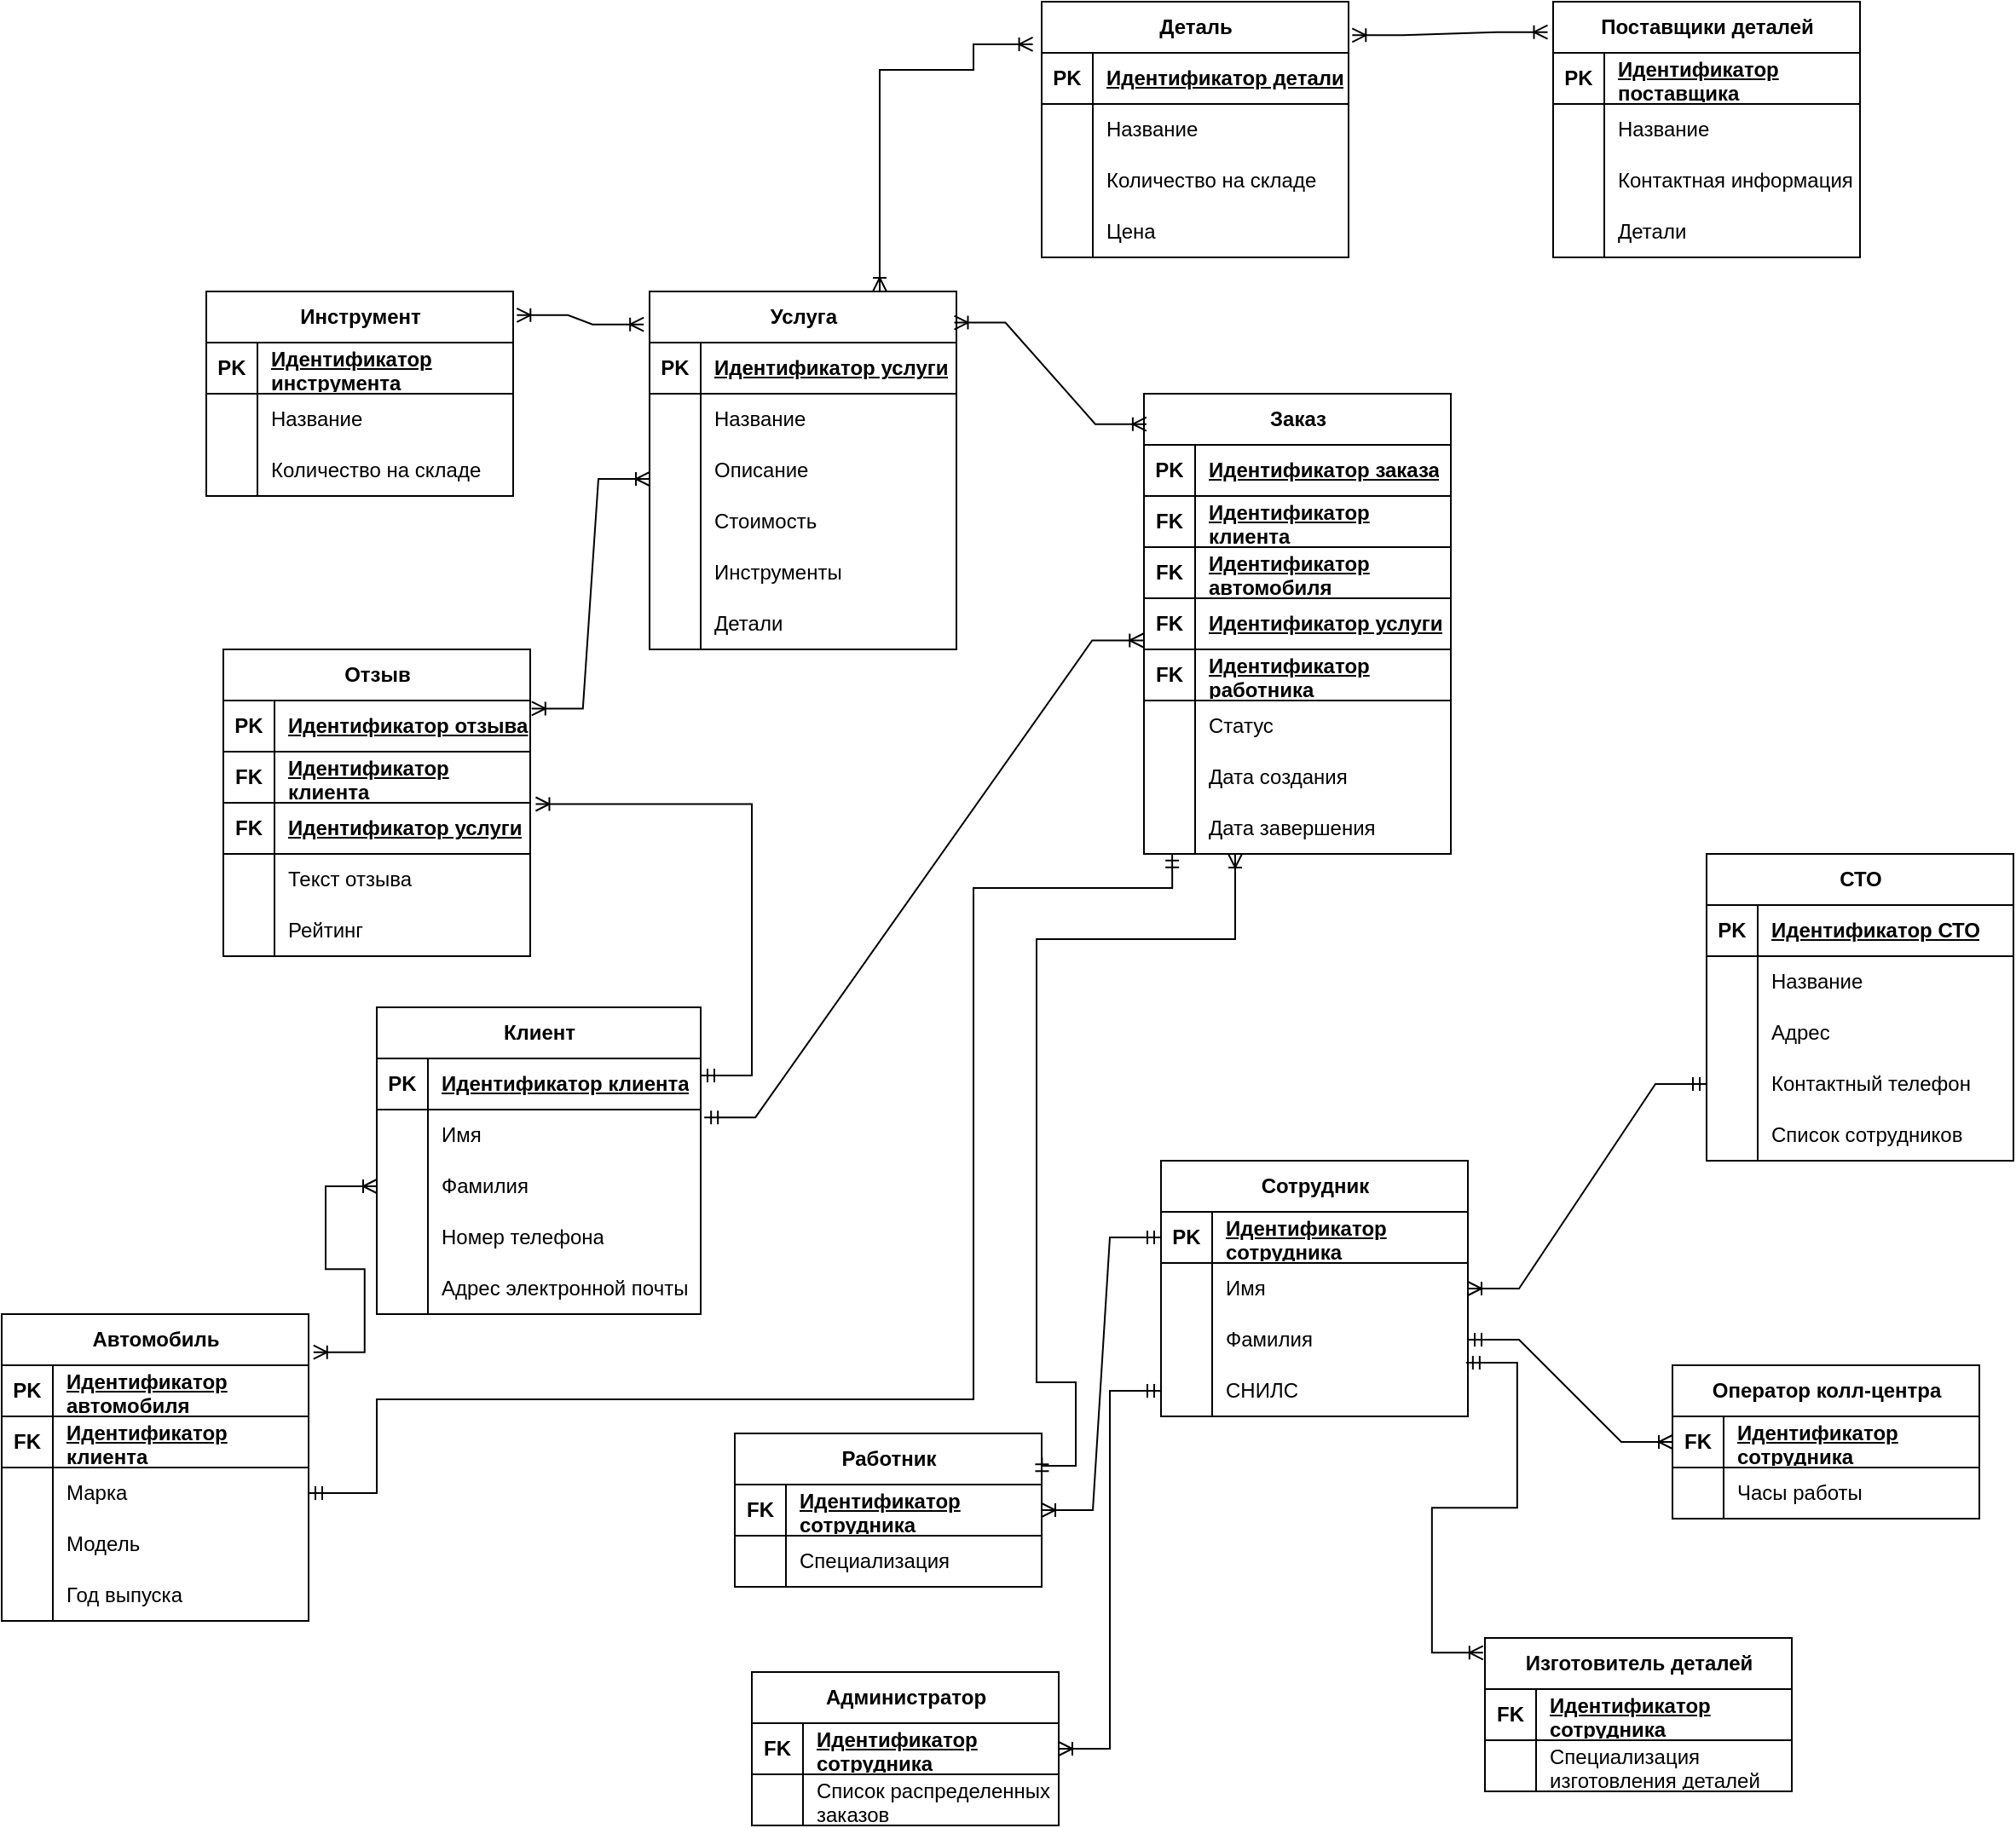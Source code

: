 <mxfile version="22.1.5" type="device">
  <diagram name="Страница — 1" id="USEmHAJxvi4rP5MgSZYt">
    <mxGraphModel dx="1953" dy="1788" grid="1" gridSize="10" guides="1" tooltips="1" connect="1" arrows="1" fold="1" page="1" pageScale="1" pageWidth="827" pageHeight="1169" math="0" shadow="0">
      <root>
        <mxCell id="0" />
        <mxCell id="1" parent="0" />
        <mxCell id="S0hsr5T0_kcNTuHbc3Hi-5" value="Сотрудник" style="shape=table;startSize=30;container=1;collapsible=1;childLayout=tableLayout;fixedRows=1;rowLines=0;fontStyle=1;align=center;resizeLast=1;html=1;" parent="1" vertex="1">
          <mxGeometry x="370" y="80" width="180" height="150" as="geometry" />
        </mxCell>
        <mxCell id="S0hsr5T0_kcNTuHbc3Hi-6" value="" style="shape=tableRow;horizontal=0;startSize=0;swimlaneHead=0;swimlaneBody=0;fillColor=none;collapsible=0;dropTarget=0;points=[[0,0.5],[1,0.5]];portConstraint=eastwest;top=0;left=0;right=0;bottom=1;" parent="S0hsr5T0_kcNTuHbc3Hi-5" vertex="1">
          <mxGeometry y="30" width="180" height="30" as="geometry" />
        </mxCell>
        <mxCell id="S0hsr5T0_kcNTuHbc3Hi-7" value="PK" style="shape=partialRectangle;connectable=0;fillColor=none;top=0;left=0;bottom=0;right=0;fontStyle=1;overflow=hidden;whiteSpace=wrap;html=1;" parent="S0hsr5T0_kcNTuHbc3Hi-6" vertex="1">
          <mxGeometry width="30" height="30" as="geometry">
            <mxRectangle width="30" height="30" as="alternateBounds" />
          </mxGeometry>
        </mxCell>
        <mxCell id="S0hsr5T0_kcNTuHbc3Hi-8" value="Идентификатор сотрудника" style="shape=partialRectangle;connectable=0;fillColor=none;top=0;left=0;bottom=0;right=0;align=left;spacingLeft=6;fontStyle=5;overflow=hidden;whiteSpace=wrap;html=1;" parent="S0hsr5T0_kcNTuHbc3Hi-6" vertex="1">
          <mxGeometry x="30" width="150" height="30" as="geometry">
            <mxRectangle width="150" height="30" as="alternateBounds" />
          </mxGeometry>
        </mxCell>
        <mxCell id="S0hsr5T0_kcNTuHbc3Hi-9" value="" style="shape=tableRow;horizontal=0;startSize=0;swimlaneHead=0;swimlaneBody=0;fillColor=none;collapsible=0;dropTarget=0;points=[[0,0.5],[1,0.5]];portConstraint=eastwest;top=0;left=0;right=0;bottom=0;" parent="S0hsr5T0_kcNTuHbc3Hi-5" vertex="1">
          <mxGeometry y="60" width="180" height="30" as="geometry" />
        </mxCell>
        <mxCell id="S0hsr5T0_kcNTuHbc3Hi-10" value="" style="shape=partialRectangle;connectable=0;fillColor=none;top=0;left=0;bottom=0;right=0;editable=1;overflow=hidden;whiteSpace=wrap;html=1;" parent="S0hsr5T0_kcNTuHbc3Hi-9" vertex="1">
          <mxGeometry width="30" height="30" as="geometry">
            <mxRectangle width="30" height="30" as="alternateBounds" />
          </mxGeometry>
        </mxCell>
        <mxCell id="S0hsr5T0_kcNTuHbc3Hi-11" value="Имя&lt;span id=&quot;docs-internal-guid-81fa8ec4-7fff-38d9-78bd-121a1038787f&quot;&gt;&lt;/span&gt;&lt;span id=&quot;docs-internal-guid-81fa8ec4-7fff-38d9-78bd-121a1038787f&quot;&gt;&lt;/span&gt;&lt;span id=&quot;docs-internal-guid-81fa8ec4-7fff-38d9-78bd-121a1038787f&quot;&gt;&lt;/span&gt;" style="shape=partialRectangle;connectable=0;fillColor=none;top=0;left=0;bottom=0;right=0;align=left;spacingLeft=6;overflow=hidden;whiteSpace=wrap;html=1;" parent="S0hsr5T0_kcNTuHbc3Hi-9" vertex="1">
          <mxGeometry x="30" width="150" height="30" as="geometry">
            <mxRectangle width="150" height="30" as="alternateBounds" />
          </mxGeometry>
        </mxCell>
        <mxCell id="S0hsr5T0_kcNTuHbc3Hi-21" value="" style="shape=tableRow;horizontal=0;startSize=0;swimlaneHead=0;swimlaneBody=0;fillColor=none;collapsible=0;dropTarget=0;points=[[0,0.5],[1,0.5]];portConstraint=eastwest;top=0;left=0;right=0;bottom=0;" parent="S0hsr5T0_kcNTuHbc3Hi-5" vertex="1">
          <mxGeometry y="90" width="180" height="30" as="geometry" />
        </mxCell>
        <mxCell id="S0hsr5T0_kcNTuHbc3Hi-22" value="" style="shape=partialRectangle;connectable=0;fillColor=none;top=0;left=0;bottom=0;right=0;editable=1;overflow=hidden;whiteSpace=wrap;html=1;" parent="S0hsr5T0_kcNTuHbc3Hi-21" vertex="1">
          <mxGeometry width="30" height="30" as="geometry">
            <mxRectangle width="30" height="30" as="alternateBounds" />
          </mxGeometry>
        </mxCell>
        <mxCell id="S0hsr5T0_kcNTuHbc3Hi-23" value="Фамилия" style="shape=partialRectangle;connectable=0;fillColor=none;top=0;left=0;bottom=0;right=0;align=left;spacingLeft=6;overflow=hidden;whiteSpace=wrap;html=1;" parent="S0hsr5T0_kcNTuHbc3Hi-21" vertex="1">
          <mxGeometry x="30" width="150" height="30" as="geometry">
            <mxRectangle width="150" height="30" as="alternateBounds" />
          </mxGeometry>
        </mxCell>
        <mxCell id="S0hsr5T0_kcNTuHbc3Hi-72" value="" style="shape=tableRow;horizontal=0;startSize=0;swimlaneHead=0;swimlaneBody=0;fillColor=none;collapsible=0;dropTarget=0;points=[[0,0.5],[1,0.5]];portConstraint=eastwest;top=0;left=0;right=0;bottom=0;" parent="S0hsr5T0_kcNTuHbc3Hi-5" vertex="1">
          <mxGeometry y="120" width="180" height="30" as="geometry" />
        </mxCell>
        <mxCell id="S0hsr5T0_kcNTuHbc3Hi-73" value="" style="shape=partialRectangle;connectable=0;fillColor=none;top=0;left=0;bottom=0;right=0;editable=1;overflow=hidden;whiteSpace=wrap;html=1;" parent="S0hsr5T0_kcNTuHbc3Hi-72" vertex="1">
          <mxGeometry width="30" height="30" as="geometry">
            <mxRectangle width="30" height="30" as="alternateBounds" />
          </mxGeometry>
        </mxCell>
        <mxCell id="S0hsr5T0_kcNTuHbc3Hi-74" value="СНИЛС&lt;span id=&quot;docs-internal-guid-81fa8ec4-7fff-38d9-78bd-121a1038787f&quot;&gt;&lt;/span&gt;&lt;span id=&quot;docs-internal-guid-81fa8ec4-7fff-38d9-78bd-121a1038787f&quot;&gt;&lt;/span&gt;&lt;span id=&quot;docs-internal-guid-81fa8ec4-7fff-38d9-78bd-121a1038787f&quot;&gt;&lt;/span&gt;" style="shape=partialRectangle;connectable=0;fillColor=none;top=0;left=0;bottom=0;right=0;align=left;spacingLeft=6;overflow=hidden;whiteSpace=wrap;html=1;" parent="S0hsr5T0_kcNTuHbc3Hi-72" vertex="1">
          <mxGeometry x="30" width="150" height="30" as="geometry">
            <mxRectangle width="150" height="30" as="alternateBounds" />
          </mxGeometry>
        </mxCell>
        <mxCell id="S0hsr5T0_kcNTuHbc3Hi-24" value="Клиент" style="shape=table;startSize=30;container=1;collapsible=1;childLayout=tableLayout;fixedRows=1;rowLines=0;fontStyle=1;align=center;resizeLast=1;html=1;" parent="1" vertex="1">
          <mxGeometry x="-90" y="-10" width="190" height="180" as="geometry" />
        </mxCell>
        <mxCell id="S0hsr5T0_kcNTuHbc3Hi-25" value="" style="shape=tableRow;horizontal=0;startSize=0;swimlaneHead=0;swimlaneBody=0;fillColor=none;collapsible=0;dropTarget=0;points=[[0,0.5],[1,0.5]];portConstraint=eastwest;top=0;left=0;right=0;bottom=1;" parent="S0hsr5T0_kcNTuHbc3Hi-24" vertex="1">
          <mxGeometry y="30" width="190" height="30" as="geometry" />
        </mxCell>
        <mxCell id="S0hsr5T0_kcNTuHbc3Hi-26" value="PK" style="shape=partialRectangle;connectable=0;fillColor=none;top=0;left=0;bottom=0;right=0;fontStyle=1;overflow=hidden;whiteSpace=wrap;html=1;" parent="S0hsr5T0_kcNTuHbc3Hi-25" vertex="1">
          <mxGeometry width="30" height="30" as="geometry">
            <mxRectangle width="30" height="30" as="alternateBounds" />
          </mxGeometry>
        </mxCell>
        <mxCell id="S0hsr5T0_kcNTuHbc3Hi-27" value="Идентификатор клиента" style="shape=partialRectangle;connectable=0;fillColor=none;top=0;left=0;bottom=0;right=0;align=left;spacingLeft=6;fontStyle=5;overflow=hidden;whiteSpace=wrap;html=1;" parent="S0hsr5T0_kcNTuHbc3Hi-25" vertex="1">
          <mxGeometry x="30" width="160" height="30" as="geometry">
            <mxRectangle width="160" height="30" as="alternateBounds" />
          </mxGeometry>
        </mxCell>
        <mxCell id="S0hsr5T0_kcNTuHbc3Hi-28" value="" style="shape=tableRow;horizontal=0;startSize=0;swimlaneHead=0;swimlaneBody=0;fillColor=none;collapsible=0;dropTarget=0;points=[[0,0.5],[1,0.5]];portConstraint=eastwest;top=0;left=0;right=0;bottom=0;" parent="S0hsr5T0_kcNTuHbc3Hi-24" vertex="1">
          <mxGeometry y="60" width="190" height="30" as="geometry" />
        </mxCell>
        <mxCell id="S0hsr5T0_kcNTuHbc3Hi-29" value="" style="shape=partialRectangle;connectable=0;fillColor=none;top=0;left=0;bottom=0;right=0;editable=1;overflow=hidden;whiteSpace=wrap;html=1;" parent="S0hsr5T0_kcNTuHbc3Hi-28" vertex="1">
          <mxGeometry width="30" height="30" as="geometry">
            <mxRectangle width="30" height="30" as="alternateBounds" />
          </mxGeometry>
        </mxCell>
        <mxCell id="S0hsr5T0_kcNTuHbc3Hi-30" value="Имя&lt;span id=&quot;docs-internal-guid-81fa8ec4-7fff-38d9-78bd-121a1038787f&quot;&gt;&lt;/span&gt;&lt;span id=&quot;docs-internal-guid-81fa8ec4-7fff-38d9-78bd-121a1038787f&quot;&gt;&lt;/span&gt;&lt;span id=&quot;docs-internal-guid-81fa8ec4-7fff-38d9-78bd-121a1038787f&quot;&gt;&lt;/span&gt;" style="shape=partialRectangle;connectable=0;fillColor=none;top=0;left=0;bottom=0;right=0;align=left;spacingLeft=6;overflow=hidden;whiteSpace=wrap;html=1;" parent="S0hsr5T0_kcNTuHbc3Hi-28" vertex="1">
          <mxGeometry x="30" width="160" height="30" as="geometry">
            <mxRectangle width="160" height="30" as="alternateBounds" />
          </mxGeometry>
        </mxCell>
        <mxCell id="S0hsr5T0_kcNTuHbc3Hi-31" value="" style="shape=tableRow;horizontal=0;startSize=0;swimlaneHead=0;swimlaneBody=0;fillColor=none;collapsible=0;dropTarget=0;points=[[0,0.5],[1,0.5]];portConstraint=eastwest;top=0;left=0;right=0;bottom=0;" parent="S0hsr5T0_kcNTuHbc3Hi-24" vertex="1">
          <mxGeometry y="90" width="190" height="30" as="geometry" />
        </mxCell>
        <mxCell id="S0hsr5T0_kcNTuHbc3Hi-32" value="" style="shape=partialRectangle;connectable=0;fillColor=none;top=0;left=0;bottom=0;right=0;editable=1;overflow=hidden;whiteSpace=wrap;html=1;" parent="S0hsr5T0_kcNTuHbc3Hi-31" vertex="1">
          <mxGeometry width="30" height="30" as="geometry">
            <mxRectangle width="30" height="30" as="alternateBounds" />
          </mxGeometry>
        </mxCell>
        <mxCell id="S0hsr5T0_kcNTuHbc3Hi-33" value="Фамилия" style="shape=partialRectangle;connectable=0;fillColor=none;top=0;left=0;bottom=0;right=0;align=left;spacingLeft=6;overflow=hidden;whiteSpace=wrap;html=1;" parent="S0hsr5T0_kcNTuHbc3Hi-31" vertex="1">
          <mxGeometry x="30" width="160" height="30" as="geometry">
            <mxRectangle width="160" height="30" as="alternateBounds" />
          </mxGeometry>
        </mxCell>
        <mxCell id="S0hsr5T0_kcNTuHbc3Hi-34" value="" style="shape=tableRow;horizontal=0;startSize=0;swimlaneHead=0;swimlaneBody=0;fillColor=none;collapsible=0;dropTarget=0;points=[[0,0.5],[1,0.5]];portConstraint=eastwest;top=0;left=0;right=0;bottom=0;" parent="S0hsr5T0_kcNTuHbc3Hi-24" vertex="1">
          <mxGeometry y="120" width="190" height="30" as="geometry" />
        </mxCell>
        <mxCell id="S0hsr5T0_kcNTuHbc3Hi-35" value="" style="shape=partialRectangle;connectable=0;fillColor=none;top=0;left=0;bottom=0;right=0;editable=1;overflow=hidden;whiteSpace=wrap;html=1;" parent="S0hsr5T0_kcNTuHbc3Hi-34" vertex="1">
          <mxGeometry width="30" height="30" as="geometry">
            <mxRectangle width="30" height="30" as="alternateBounds" />
          </mxGeometry>
        </mxCell>
        <mxCell id="S0hsr5T0_kcNTuHbc3Hi-36" value="Номер телефона" style="shape=partialRectangle;connectable=0;fillColor=none;top=0;left=0;bottom=0;right=0;align=left;spacingLeft=6;overflow=hidden;whiteSpace=wrap;html=1;" parent="S0hsr5T0_kcNTuHbc3Hi-34" vertex="1">
          <mxGeometry x="30" width="160" height="30" as="geometry">
            <mxRectangle width="160" height="30" as="alternateBounds" />
          </mxGeometry>
        </mxCell>
        <mxCell id="S0hsr5T0_kcNTuHbc3Hi-37" value="" style="shape=tableRow;horizontal=0;startSize=0;swimlaneHead=0;swimlaneBody=0;fillColor=none;collapsible=0;dropTarget=0;points=[[0,0.5],[1,0.5]];portConstraint=eastwest;top=0;left=0;right=0;bottom=0;" parent="S0hsr5T0_kcNTuHbc3Hi-24" vertex="1">
          <mxGeometry y="150" width="190" height="30" as="geometry" />
        </mxCell>
        <mxCell id="S0hsr5T0_kcNTuHbc3Hi-38" value="" style="shape=partialRectangle;connectable=0;fillColor=none;top=0;left=0;bottom=0;right=0;editable=1;overflow=hidden;whiteSpace=wrap;html=1;" parent="S0hsr5T0_kcNTuHbc3Hi-37" vertex="1">
          <mxGeometry width="30" height="30" as="geometry">
            <mxRectangle width="30" height="30" as="alternateBounds" />
          </mxGeometry>
        </mxCell>
        <mxCell id="S0hsr5T0_kcNTuHbc3Hi-39" value="Адрес электронной почты" style="shape=partialRectangle;connectable=0;fillColor=none;top=0;left=0;bottom=0;right=0;align=left;spacingLeft=6;overflow=hidden;whiteSpace=wrap;html=1;" parent="S0hsr5T0_kcNTuHbc3Hi-37" vertex="1">
          <mxGeometry x="30" width="160" height="30" as="geometry">
            <mxRectangle width="160" height="30" as="alternateBounds" />
          </mxGeometry>
        </mxCell>
        <mxCell id="S0hsr5T0_kcNTuHbc3Hi-62" value="Работник" style="shape=table;startSize=30;container=1;collapsible=1;childLayout=tableLayout;fixedRows=1;rowLines=0;fontStyle=1;align=center;resizeLast=1;html=1;" parent="1" vertex="1">
          <mxGeometry x="120" y="240" width="180" height="90" as="geometry" />
        </mxCell>
        <mxCell id="S0hsr5T0_kcNTuHbc3Hi-63" value="" style="shape=tableRow;horizontal=0;startSize=0;swimlaneHead=0;swimlaneBody=0;fillColor=none;collapsible=0;dropTarget=0;points=[[0,0.5],[1,0.5]];portConstraint=eastwest;top=0;left=0;right=0;bottom=1;" parent="S0hsr5T0_kcNTuHbc3Hi-62" vertex="1">
          <mxGeometry y="30" width="180" height="30" as="geometry" />
        </mxCell>
        <mxCell id="S0hsr5T0_kcNTuHbc3Hi-64" value="FK" style="shape=partialRectangle;connectable=0;fillColor=none;top=0;left=0;bottom=0;right=0;fontStyle=1;overflow=hidden;whiteSpace=wrap;html=1;" parent="S0hsr5T0_kcNTuHbc3Hi-63" vertex="1">
          <mxGeometry width="30" height="30" as="geometry">
            <mxRectangle width="30" height="30" as="alternateBounds" />
          </mxGeometry>
        </mxCell>
        <mxCell id="S0hsr5T0_kcNTuHbc3Hi-65" value="Идентификатор сотрудника" style="shape=partialRectangle;connectable=0;fillColor=none;top=0;left=0;bottom=0;right=0;align=left;spacingLeft=6;fontStyle=5;overflow=hidden;whiteSpace=wrap;html=1;" parent="S0hsr5T0_kcNTuHbc3Hi-63" vertex="1">
          <mxGeometry x="30" width="150" height="30" as="geometry">
            <mxRectangle width="150" height="30" as="alternateBounds" />
          </mxGeometry>
        </mxCell>
        <mxCell id="S0hsr5T0_kcNTuHbc3Hi-66" value="" style="shape=tableRow;horizontal=0;startSize=0;swimlaneHead=0;swimlaneBody=0;fillColor=none;collapsible=0;dropTarget=0;points=[[0,0.5],[1,0.5]];portConstraint=eastwest;top=0;left=0;right=0;bottom=0;" parent="S0hsr5T0_kcNTuHbc3Hi-62" vertex="1">
          <mxGeometry y="60" width="180" height="30" as="geometry" />
        </mxCell>
        <mxCell id="S0hsr5T0_kcNTuHbc3Hi-67" value="" style="shape=partialRectangle;connectable=0;fillColor=none;top=0;left=0;bottom=0;right=0;editable=1;overflow=hidden;whiteSpace=wrap;html=1;" parent="S0hsr5T0_kcNTuHbc3Hi-66" vertex="1">
          <mxGeometry width="30" height="30" as="geometry">
            <mxRectangle width="30" height="30" as="alternateBounds" />
          </mxGeometry>
        </mxCell>
        <mxCell id="S0hsr5T0_kcNTuHbc3Hi-68" value="Специализация&lt;span id=&quot;docs-internal-guid-81fa8ec4-7fff-38d9-78bd-121a1038787f&quot;&gt;&lt;/span&gt;&lt;span id=&quot;docs-internal-guid-81fa8ec4-7fff-38d9-78bd-121a1038787f&quot;&gt;&lt;/span&gt;&lt;span id=&quot;docs-internal-guid-81fa8ec4-7fff-38d9-78bd-121a1038787f&quot;&gt;&lt;/span&gt;" style="shape=partialRectangle;connectable=0;fillColor=none;top=0;left=0;bottom=0;right=0;align=left;spacingLeft=6;overflow=hidden;whiteSpace=wrap;html=1;" parent="S0hsr5T0_kcNTuHbc3Hi-66" vertex="1">
          <mxGeometry x="30" width="150" height="30" as="geometry">
            <mxRectangle width="150" height="30" as="alternateBounds" />
          </mxGeometry>
        </mxCell>
        <mxCell id="S0hsr5T0_kcNTuHbc3Hi-76" value="" style="edgeStyle=entityRelationEdgeStyle;fontSize=12;html=1;endArrow=ERoneToMany;startArrow=ERmandOne;rounded=0;entryX=1;entryY=0.5;entryDx=0;entryDy=0;exitX=0;exitY=0.5;exitDx=0;exitDy=0;" parent="1" source="S0hsr5T0_kcNTuHbc3Hi-6" target="S0hsr5T0_kcNTuHbc3Hi-63" edge="1">
          <mxGeometry width="100" height="100" relative="1" as="geometry">
            <mxPoint x="260" y="380" as="sourcePoint" />
            <mxPoint x="560" y="430" as="targetPoint" />
            <Array as="points">
              <mxPoint x="320" y="320" />
              <mxPoint x="360" y="380" />
              <mxPoint x="570" y="630" />
              <mxPoint x="600" y="440" />
              <mxPoint x="380" y="440" />
            </Array>
          </mxGeometry>
        </mxCell>
        <mxCell id="S0hsr5T0_kcNTuHbc3Hi-77" value="Администратор" style="shape=table;startSize=30;container=1;collapsible=1;childLayout=tableLayout;fixedRows=1;rowLines=0;fontStyle=1;align=center;resizeLast=1;html=1;" parent="1" vertex="1">
          <mxGeometry x="130" y="380" width="180" height="90" as="geometry" />
        </mxCell>
        <mxCell id="S0hsr5T0_kcNTuHbc3Hi-78" value="" style="shape=tableRow;horizontal=0;startSize=0;swimlaneHead=0;swimlaneBody=0;fillColor=none;collapsible=0;dropTarget=0;points=[[0,0.5],[1,0.5]];portConstraint=eastwest;top=0;left=0;right=0;bottom=1;" parent="S0hsr5T0_kcNTuHbc3Hi-77" vertex="1">
          <mxGeometry y="30" width="180" height="30" as="geometry" />
        </mxCell>
        <mxCell id="S0hsr5T0_kcNTuHbc3Hi-79" value="FK" style="shape=partialRectangle;connectable=0;fillColor=none;top=0;left=0;bottom=0;right=0;fontStyle=1;overflow=hidden;whiteSpace=wrap;html=1;" parent="S0hsr5T0_kcNTuHbc3Hi-78" vertex="1">
          <mxGeometry width="30" height="30" as="geometry">
            <mxRectangle width="30" height="30" as="alternateBounds" />
          </mxGeometry>
        </mxCell>
        <mxCell id="S0hsr5T0_kcNTuHbc3Hi-80" value="Идентификатор сотрудника" style="shape=partialRectangle;connectable=0;fillColor=none;top=0;left=0;bottom=0;right=0;align=left;spacingLeft=6;fontStyle=5;overflow=hidden;whiteSpace=wrap;html=1;" parent="S0hsr5T0_kcNTuHbc3Hi-78" vertex="1">
          <mxGeometry x="30" width="150" height="30" as="geometry">
            <mxRectangle width="150" height="30" as="alternateBounds" />
          </mxGeometry>
        </mxCell>
        <mxCell id="S0hsr5T0_kcNTuHbc3Hi-81" value="" style="shape=tableRow;horizontal=0;startSize=0;swimlaneHead=0;swimlaneBody=0;fillColor=none;collapsible=0;dropTarget=0;points=[[0,0.5],[1,0.5]];portConstraint=eastwest;top=0;left=0;right=0;bottom=0;" parent="S0hsr5T0_kcNTuHbc3Hi-77" vertex="1">
          <mxGeometry y="60" width="180" height="30" as="geometry" />
        </mxCell>
        <mxCell id="S0hsr5T0_kcNTuHbc3Hi-82" value="" style="shape=partialRectangle;connectable=0;fillColor=none;top=0;left=0;bottom=0;right=0;editable=1;overflow=hidden;whiteSpace=wrap;html=1;" parent="S0hsr5T0_kcNTuHbc3Hi-81" vertex="1">
          <mxGeometry width="30" height="30" as="geometry">
            <mxRectangle width="30" height="30" as="alternateBounds" />
          </mxGeometry>
        </mxCell>
        <mxCell id="S0hsr5T0_kcNTuHbc3Hi-83" value="Список распределенных заказов&lt;span id=&quot;docs-internal-guid-81fa8ec4-7fff-38d9-78bd-121a1038787f&quot;&gt;&lt;/span&gt;" style="shape=partialRectangle;connectable=0;fillColor=none;top=0;left=0;bottom=0;right=0;align=left;spacingLeft=6;overflow=hidden;whiteSpace=wrap;html=1;" parent="S0hsr5T0_kcNTuHbc3Hi-81" vertex="1">
          <mxGeometry x="30" width="150" height="30" as="geometry">
            <mxRectangle width="150" height="30" as="alternateBounds" />
          </mxGeometry>
        </mxCell>
        <mxCell id="S0hsr5T0_kcNTuHbc3Hi-87" value="Оператор колл-центра" style="shape=table;startSize=30;container=1;collapsible=1;childLayout=tableLayout;fixedRows=1;rowLines=0;fontStyle=1;align=center;resizeLast=1;html=1;" parent="1" vertex="1">
          <mxGeometry x="670" y="200" width="180" height="90" as="geometry" />
        </mxCell>
        <mxCell id="S0hsr5T0_kcNTuHbc3Hi-88" value="" style="shape=tableRow;horizontal=0;startSize=0;swimlaneHead=0;swimlaneBody=0;fillColor=none;collapsible=0;dropTarget=0;points=[[0,0.5],[1,0.5]];portConstraint=eastwest;top=0;left=0;right=0;bottom=1;" parent="S0hsr5T0_kcNTuHbc3Hi-87" vertex="1">
          <mxGeometry y="30" width="180" height="30" as="geometry" />
        </mxCell>
        <mxCell id="S0hsr5T0_kcNTuHbc3Hi-89" value="FK" style="shape=partialRectangle;connectable=0;fillColor=none;top=0;left=0;bottom=0;right=0;fontStyle=1;overflow=hidden;whiteSpace=wrap;html=1;" parent="S0hsr5T0_kcNTuHbc3Hi-88" vertex="1">
          <mxGeometry width="30" height="30" as="geometry">
            <mxRectangle width="30" height="30" as="alternateBounds" />
          </mxGeometry>
        </mxCell>
        <mxCell id="S0hsr5T0_kcNTuHbc3Hi-90" value="Идентификатор сотрудника" style="shape=partialRectangle;connectable=0;fillColor=none;top=0;left=0;bottom=0;right=0;align=left;spacingLeft=6;fontStyle=5;overflow=hidden;whiteSpace=wrap;html=1;" parent="S0hsr5T0_kcNTuHbc3Hi-88" vertex="1">
          <mxGeometry x="30" width="150" height="30" as="geometry">
            <mxRectangle width="150" height="30" as="alternateBounds" />
          </mxGeometry>
        </mxCell>
        <mxCell id="S0hsr5T0_kcNTuHbc3Hi-91" value="" style="shape=tableRow;horizontal=0;startSize=0;swimlaneHead=0;swimlaneBody=0;fillColor=none;collapsible=0;dropTarget=0;points=[[0,0.5],[1,0.5]];portConstraint=eastwest;top=0;left=0;right=0;bottom=0;" parent="S0hsr5T0_kcNTuHbc3Hi-87" vertex="1">
          <mxGeometry y="60" width="180" height="30" as="geometry" />
        </mxCell>
        <mxCell id="S0hsr5T0_kcNTuHbc3Hi-92" value="" style="shape=partialRectangle;connectable=0;fillColor=none;top=0;left=0;bottom=0;right=0;editable=1;overflow=hidden;whiteSpace=wrap;html=1;" parent="S0hsr5T0_kcNTuHbc3Hi-91" vertex="1">
          <mxGeometry width="30" height="30" as="geometry">
            <mxRectangle width="30" height="30" as="alternateBounds" />
          </mxGeometry>
        </mxCell>
        <mxCell id="S0hsr5T0_kcNTuHbc3Hi-93" value="Часы работы&lt;span id=&quot;docs-internal-guid-81fa8ec4-7fff-38d9-78bd-121a1038787f&quot;&gt;&lt;/span&gt;" style="shape=partialRectangle;connectable=0;fillColor=none;top=0;left=0;bottom=0;right=0;align=left;spacingLeft=6;overflow=hidden;whiteSpace=wrap;html=1;" parent="S0hsr5T0_kcNTuHbc3Hi-91" vertex="1">
          <mxGeometry x="30" width="150" height="30" as="geometry">
            <mxRectangle width="150" height="30" as="alternateBounds" />
          </mxGeometry>
        </mxCell>
        <mxCell id="S0hsr5T0_kcNTuHbc3Hi-107" value="Изготовитель деталей" style="shape=table;startSize=30;container=1;collapsible=1;childLayout=tableLayout;fixedRows=1;rowLines=0;fontStyle=1;align=center;resizeLast=1;html=1;" parent="1" vertex="1">
          <mxGeometry x="560" y="360" width="180" height="90" as="geometry" />
        </mxCell>
        <mxCell id="S0hsr5T0_kcNTuHbc3Hi-108" value="" style="shape=tableRow;horizontal=0;startSize=0;swimlaneHead=0;swimlaneBody=0;fillColor=none;collapsible=0;dropTarget=0;points=[[0,0.5],[1,0.5]];portConstraint=eastwest;top=0;left=0;right=0;bottom=1;" parent="S0hsr5T0_kcNTuHbc3Hi-107" vertex="1">
          <mxGeometry y="30" width="180" height="30" as="geometry" />
        </mxCell>
        <mxCell id="S0hsr5T0_kcNTuHbc3Hi-109" value="FK" style="shape=partialRectangle;connectable=0;fillColor=none;top=0;left=0;bottom=0;right=0;fontStyle=1;overflow=hidden;whiteSpace=wrap;html=1;" parent="S0hsr5T0_kcNTuHbc3Hi-108" vertex="1">
          <mxGeometry width="30" height="30" as="geometry">
            <mxRectangle width="30" height="30" as="alternateBounds" />
          </mxGeometry>
        </mxCell>
        <mxCell id="S0hsr5T0_kcNTuHbc3Hi-110" value="Идентификатор сотрудника" style="shape=partialRectangle;connectable=0;fillColor=none;top=0;left=0;bottom=0;right=0;align=left;spacingLeft=6;fontStyle=5;overflow=hidden;whiteSpace=wrap;html=1;" parent="S0hsr5T0_kcNTuHbc3Hi-108" vertex="1">
          <mxGeometry x="30" width="150" height="30" as="geometry">
            <mxRectangle width="150" height="30" as="alternateBounds" />
          </mxGeometry>
        </mxCell>
        <mxCell id="S0hsr5T0_kcNTuHbc3Hi-111" value="" style="shape=tableRow;horizontal=0;startSize=0;swimlaneHead=0;swimlaneBody=0;fillColor=none;collapsible=0;dropTarget=0;points=[[0,0.5],[1,0.5]];portConstraint=eastwest;top=0;left=0;right=0;bottom=0;" parent="S0hsr5T0_kcNTuHbc3Hi-107" vertex="1">
          <mxGeometry y="60" width="180" height="30" as="geometry" />
        </mxCell>
        <mxCell id="S0hsr5T0_kcNTuHbc3Hi-112" value="" style="shape=partialRectangle;connectable=0;fillColor=none;top=0;left=0;bottom=0;right=0;editable=1;overflow=hidden;whiteSpace=wrap;html=1;" parent="S0hsr5T0_kcNTuHbc3Hi-111" vertex="1">
          <mxGeometry width="30" height="30" as="geometry">
            <mxRectangle width="30" height="30" as="alternateBounds" />
          </mxGeometry>
        </mxCell>
        <mxCell id="S0hsr5T0_kcNTuHbc3Hi-113" value="Специализация изготовления деталей&lt;span id=&quot;docs-internal-guid-81fa8ec4-7fff-38d9-78bd-121a1038787f&quot;&gt;&lt;/span&gt;" style="shape=partialRectangle;connectable=0;fillColor=none;top=0;left=0;bottom=0;right=0;align=left;spacingLeft=6;overflow=hidden;whiteSpace=wrap;html=1;" parent="S0hsr5T0_kcNTuHbc3Hi-111" vertex="1">
          <mxGeometry x="30" width="150" height="30" as="geometry">
            <mxRectangle width="150" height="30" as="alternateBounds" />
          </mxGeometry>
        </mxCell>
        <mxCell id="S0hsr5T0_kcNTuHbc3Hi-114" value="" style="edgeStyle=entityRelationEdgeStyle;fontSize=12;html=1;endArrow=ERoneToMany;startArrow=ERmandOne;rounded=0;entryX=-0.006;entryY=0.096;entryDx=0;entryDy=0;entryPerimeter=0;exitX=0.994;exitY=-0.05;exitDx=0;exitDy=0;exitPerimeter=0;" parent="1" source="S0hsr5T0_kcNTuHbc3Hi-72" target="S0hsr5T0_kcNTuHbc3Hi-107" edge="1">
          <mxGeometry width="100" height="100" relative="1" as="geometry">
            <mxPoint x="380" y="225" as="sourcePoint" />
            <mxPoint x="172" y="344" as="targetPoint" />
            <Array as="points">
              <mxPoint x="330" y="330" />
              <mxPoint x="370" y="390" />
              <mxPoint x="580" y="640" />
              <mxPoint x="610" y="450" />
              <mxPoint x="390" y="450" />
            </Array>
          </mxGeometry>
        </mxCell>
        <mxCell id="S0hsr5T0_kcNTuHbc3Hi-115" value="" style="edgeStyle=entityRelationEdgeStyle;fontSize=12;html=1;endArrow=ERoneToMany;startArrow=ERmandOne;rounded=0;exitX=1;exitY=0.5;exitDx=0;exitDy=0;" parent="1" source="S0hsr5T0_kcNTuHbc3Hi-21" target="S0hsr5T0_kcNTuHbc3Hi-88" edge="1">
          <mxGeometry width="100" height="100" relative="1" as="geometry">
            <mxPoint x="550" y="215" as="sourcePoint" />
            <mxPoint x="690" y="335" as="targetPoint" />
            <Array as="points">
              <mxPoint x="331" y="346" />
              <mxPoint x="371" y="406" />
              <mxPoint x="581" y="656" />
              <mxPoint x="611" y="466" />
              <mxPoint x="391" y="466" />
            </Array>
          </mxGeometry>
        </mxCell>
        <mxCell id="S0hsr5T0_kcNTuHbc3Hi-116" value="" style="edgeStyle=entityRelationEdgeStyle;fontSize=12;html=1;endArrow=ERoneToMany;startArrow=ERmandOne;rounded=0;exitX=0;exitY=0.5;exitDx=0;exitDy=0;" parent="1" source="S0hsr5T0_kcNTuHbc3Hi-72" target="S0hsr5T0_kcNTuHbc3Hi-77" edge="1">
          <mxGeometry width="100" height="100" relative="1" as="geometry">
            <mxPoint x="343.24" y="260" as="sourcePoint" />
            <mxPoint x="280.0" y="392.04" as="targetPoint" />
            <Array as="points">
              <mxPoint x="303.24" y="375" />
              <mxPoint x="310" y="295" />
              <mxPoint x="263.24" y="325" />
              <mxPoint x="273.24" y="345" />
              <mxPoint x="343.24" y="435" />
              <mxPoint x="553.24" y="685" />
              <mxPoint x="583.24" y="495" />
              <mxPoint x="363.24" y="495" />
            </Array>
          </mxGeometry>
        </mxCell>
        <mxCell id="S0hsr5T0_kcNTuHbc3Hi-118" value="Автомобиль" style="shape=table;startSize=30;container=1;collapsible=1;childLayout=tableLayout;fixedRows=1;rowLines=0;fontStyle=1;align=center;resizeLast=1;html=1;" parent="1" vertex="1">
          <mxGeometry x="-310" y="170" width="180" height="180" as="geometry" />
        </mxCell>
        <mxCell id="S0hsr5T0_kcNTuHbc3Hi-119" value="" style="shape=tableRow;horizontal=0;startSize=0;swimlaneHead=0;swimlaneBody=0;fillColor=none;collapsible=0;dropTarget=0;points=[[0,0.5],[1,0.5]];portConstraint=eastwest;top=0;left=0;right=0;bottom=1;" parent="S0hsr5T0_kcNTuHbc3Hi-118" vertex="1">
          <mxGeometry y="30" width="180" height="30" as="geometry" />
        </mxCell>
        <mxCell id="S0hsr5T0_kcNTuHbc3Hi-120" value="PK" style="shape=partialRectangle;connectable=0;fillColor=none;top=0;left=0;bottom=0;right=0;fontStyle=1;overflow=hidden;whiteSpace=wrap;html=1;" parent="S0hsr5T0_kcNTuHbc3Hi-119" vertex="1">
          <mxGeometry width="30" height="30" as="geometry">
            <mxRectangle width="30" height="30" as="alternateBounds" />
          </mxGeometry>
        </mxCell>
        <mxCell id="S0hsr5T0_kcNTuHbc3Hi-121" value="Идентификатор автомобиля" style="shape=partialRectangle;connectable=0;fillColor=none;top=0;left=0;bottom=0;right=0;align=left;spacingLeft=6;fontStyle=5;overflow=hidden;whiteSpace=wrap;html=1;" parent="S0hsr5T0_kcNTuHbc3Hi-119" vertex="1">
          <mxGeometry x="30" width="150" height="30" as="geometry">
            <mxRectangle width="150" height="30" as="alternateBounds" />
          </mxGeometry>
        </mxCell>
        <mxCell id="S0hsr5T0_kcNTuHbc3Hi-131" value="" style="shape=tableRow;horizontal=0;startSize=0;swimlaneHead=0;swimlaneBody=0;fillColor=none;collapsible=0;dropTarget=0;points=[[0,0.5],[1,0.5]];portConstraint=eastwest;top=0;left=0;right=0;bottom=1;" parent="S0hsr5T0_kcNTuHbc3Hi-118" vertex="1">
          <mxGeometry y="60" width="180" height="30" as="geometry" />
        </mxCell>
        <mxCell id="S0hsr5T0_kcNTuHbc3Hi-132" value="FK" style="shape=partialRectangle;connectable=0;fillColor=none;top=0;left=0;bottom=0;right=0;fontStyle=1;overflow=hidden;whiteSpace=wrap;html=1;" parent="S0hsr5T0_kcNTuHbc3Hi-131" vertex="1">
          <mxGeometry width="30" height="30" as="geometry">
            <mxRectangle width="30" height="30" as="alternateBounds" />
          </mxGeometry>
        </mxCell>
        <mxCell id="S0hsr5T0_kcNTuHbc3Hi-133" value="Идентификатор клиента" style="shape=partialRectangle;connectable=0;fillColor=none;top=0;left=0;bottom=0;right=0;align=left;spacingLeft=6;fontStyle=5;overflow=hidden;whiteSpace=wrap;html=1;" parent="S0hsr5T0_kcNTuHbc3Hi-131" vertex="1">
          <mxGeometry x="30" width="150" height="30" as="geometry">
            <mxRectangle width="150" height="30" as="alternateBounds" />
          </mxGeometry>
        </mxCell>
        <mxCell id="S0hsr5T0_kcNTuHbc3Hi-122" value="" style="shape=tableRow;horizontal=0;startSize=0;swimlaneHead=0;swimlaneBody=0;fillColor=none;collapsible=0;dropTarget=0;points=[[0,0.5],[1,0.5]];portConstraint=eastwest;top=0;left=0;right=0;bottom=0;" parent="S0hsr5T0_kcNTuHbc3Hi-118" vertex="1">
          <mxGeometry y="90" width="180" height="30" as="geometry" />
        </mxCell>
        <mxCell id="S0hsr5T0_kcNTuHbc3Hi-123" value="" style="shape=partialRectangle;connectable=0;fillColor=none;top=0;left=0;bottom=0;right=0;editable=1;overflow=hidden;whiteSpace=wrap;html=1;" parent="S0hsr5T0_kcNTuHbc3Hi-122" vertex="1">
          <mxGeometry width="30" height="30" as="geometry">
            <mxRectangle width="30" height="30" as="alternateBounds" />
          </mxGeometry>
        </mxCell>
        <mxCell id="S0hsr5T0_kcNTuHbc3Hi-124" value="Марка" style="shape=partialRectangle;connectable=0;fillColor=none;top=0;left=0;bottom=0;right=0;align=left;spacingLeft=6;overflow=hidden;whiteSpace=wrap;html=1;" parent="S0hsr5T0_kcNTuHbc3Hi-122" vertex="1">
          <mxGeometry x="30" width="150" height="30" as="geometry">
            <mxRectangle width="150" height="30" as="alternateBounds" />
          </mxGeometry>
        </mxCell>
        <mxCell id="S0hsr5T0_kcNTuHbc3Hi-125" value="" style="shape=tableRow;horizontal=0;startSize=0;swimlaneHead=0;swimlaneBody=0;fillColor=none;collapsible=0;dropTarget=0;points=[[0,0.5],[1,0.5]];portConstraint=eastwest;top=0;left=0;right=0;bottom=0;" parent="S0hsr5T0_kcNTuHbc3Hi-118" vertex="1">
          <mxGeometry y="120" width="180" height="30" as="geometry" />
        </mxCell>
        <mxCell id="S0hsr5T0_kcNTuHbc3Hi-126" value="" style="shape=partialRectangle;connectable=0;fillColor=none;top=0;left=0;bottom=0;right=0;editable=1;overflow=hidden;whiteSpace=wrap;html=1;" parent="S0hsr5T0_kcNTuHbc3Hi-125" vertex="1">
          <mxGeometry width="30" height="30" as="geometry">
            <mxRectangle width="30" height="30" as="alternateBounds" />
          </mxGeometry>
        </mxCell>
        <mxCell id="S0hsr5T0_kcNTuHbc3Hi-127" value="Модель" style="shape=partialRectangle;connectable=0;fillColor=none;top=0;left=0;bottom=0;right=0;align=left;spacingLeft=6;overflow=hidden;whiteSpace=wrap;html=1;" parent="S0hsr5T0_kcNTuHbc3Hi-125" vertex="1">
          <mxGeometry x="30" width="150" height="30" as="geometry">
            <mxRectangle width="150" height="30" as="alternateBounds" />
          </mxGeometry>
        </mxCell>
        <mxCell id="S0hsr5T0_kcNTuHbc3Hi-128" value="" style="shape=tableRow;horizontal=0;startSize=0;swimlaneHead=0;swimlaneBody=0;fillColor=none;collapsible=0;dropTarget=0;points=[[0,0.5],[1,0.5]];portConstraint=eastwest;top=0;left=0;right=0;bottom=0;" parent="S0hsr5T0_kcNTuHbc3Hi-118" vertex="1">
          <mxGeometry y="150" width="180" height="30" as="geometry" />
        </mxCell>
        <mxCell id="S0hsr5T0_kcNTuHbc3Hi-129" value="" style="shape=partialRectangle;connectable=0;fillColor=none;top=0;left=0;bottom=0;right=0;editable=1;overflow=hidden;whiteSpace=wrap;html=1;" parent="S0hsr5T0_kcNTuHbc3Hi-128" vertex="1">
          <mxGeometry width="30" height="30" as="geometry">
            <mxRectangle width="30" height="30" as="alternateBounds" />
          </mxGeometry>
        </mxCell>
        <mxCell id="S0hsr5T0_kcNTuHbc3Hi-130" value="Год выпуска" style="shape=partialRectangle;connectable=0;fillColor=none;top=0;left=0;bottom=0;right=0;align=left;spacingLeft=6;overflow=hidden;whiteSpace=wrap;html=1;" parent="S0hsr5T0_kcNTuHbc3Hi-128" vertex="1">
          <mxGeometry x="30" width="150" height="30" as="geometry">
            <mxRectangle width="150" height="30" as="alternateBounds" />
          </mxGeometry>
        </mxCell>
        <mxCell id="S0hsr5T0_kcNTuHbc3Hi-134" value="" style="edgeStyle=entityRelationEdgeStyle;fontSize=12;html=1;endArrow=ERoneToMany;startArrow=ERoneToMany;rounded=0;entryX=1.016;entryY=0.124;entryDx=0;entryDy=0;entryPerimeter=0;exitX=0;exitY=0.5;exitDx=0;exitDy=0;startFill=0;" parent="1" source="S0hsr5T0_kcNTuHbc3Hi-31" target="S0hsr5T0_kcNTuHbc3Hi-118" edge="1">
          <mxGeometry width="100" height="100" relative="1" as="geometry">
            <mxPoint x="-100" y="161" as="sourcePoint" />
            <mxPoint x="-168" y="290" as="targetPoint" />
            <Array as="points">
              <mxPoint x="-150" y="356" />
              <mxPoint x="-110" y="416" />
              <mxPoint x="100" y="666" />
              <mxPoint x="130" y="476" />
              <mxPoint x="-90" y="476" />
            </Array>
          </mxGeometry>
        </mxCell>
        <mxCell id="S0hsr5T0_kcNTuHbc3Hi-135" value="СТО" style="shape=table;startSize=30;container=1;collapsible=1;childLayout=tableLayout;fixedRows=1;rowLines=0;fontStyle=1;align=center;resizeLast=1;html=1;" parent="1" vertex="1">
          <mxGeometry x="690" y="-100" width="180" height="180" as="geometry" />
        </mxCell>
        <mxCell id="S0hsr5T0_kcNTuHbc3Hi-136" value="" style="shape=tableRow;horizontal=0;startSize=0;swimlaneHead=0;swimlaneBody=0;fillColor=none;collapsible=0;dropTarget=0;points=[[0,0.5],[1,0.5]];portConstraint=eastwest;top=0;left=0;right=0;bottom=1;" parent="S0hsr5T0_kcNTuHbc3Hi-135" vertex="1">
          <mxGeometry y="30" width="180" height="30" as="geometry" />
        </mxCell>
        <mxCell id="S0hsr5T0_kcNTuHbc3Hi-137" value="PK" style="shape=partialRectangle;connectable=0;fillColor=none;top=0;left=0;bottom=0;right=0;fontStyle=1;overflow=hidden;whiteSpace=wrap;html=1;" parent="S0hsr5T0_kcNTuHbc3Hi-136" vertex="1">
          <mxGeometry width="30" height="30" as="geometry">
            <mxRectangle width="30" height="30" as="alternateBounds" />
          </mxGeometry>
        </mxCell>
        <mxCell id="S0hsr5T0_kcNTuHbc3Hi-138" value="Идентификатор СТО" style="shape=partialRectangle;connectable=0;fillColor=none;top=0;left=0;bottom=0;right=0;align=left;spacingLeft=6;fontStyle=5;overflow=hidden;whiteSpace=wrap;html=1;" parent="S0hsr5T0_kcNTuHbc3Hi-136" vertex="1">
          <mxGeometry x="30" width="150" height="30" as="geometry">
            <mxRectangle width="150" height="30" as="alternateBounds" />
          </mxGeometry>
        </mxCell>
        <mxCell id="S0hsr5T0_kcNTuHbc3Hi-139" value="" style="shape=tableRow;horizontal=0;startSize=0;swimlaneHead=0;swimlaneBody=0;fillColor=none;collapsible=0;dropTarget=0;points=[[0,0.5],[1,0.5]];portConstraint=eastwest;top=0;left=0;right=0;bottom=0;" parent="S0hsr5T0_kcNTuHbc3Hi-135" vertex="1">
          <mxGeometry y="60" width="180" height="30" as="geometry" />
        </mxCell>
        <mxCell id="S0hsr5T0_kcNTuHbc3Hi-140" value="" style="shape=partialRectangle;connectable=0;fillColor=none;top=0;left=0;bottom=0;right=0;editable=1;overflow=hidden;whiteSpace=wrap;html=1;" parent="S0hsr5T0_kcNTuHbc3Hi-139" vertex="1">
          <mxGeometry width="30" height="30" as="geometry">
            <mxRectangle width="30" height="30" as="alternateBounds" />
          </mxGeometry>
        </mxCell>
        <mxCell id="S0hsr5T0_kcNTuHbc3Hi-141" value="Название" style="shape=partialRectangle;connectable=0;fillColor=none;top=0;left=0;bottom=0;right=0;align=left;spacingLeft=6;overflow=hidden;whiteSpace=wrap;html=1;" parent="S0hsr5T0_kcNTuHbc3Hi-139" vertex="1">
          <mxGeometry x="30" width="150" height="30" as="geometry">
            <mxRectangle width="150" height="30" as="alternateBounds" />
          </mxGeometry>
        </mxCell>
        <mxCell id="S0hsr5T0_kcNTuHbc3Hi-142" value="" style="shape=tableRow;horizontal=0;startSize=0;swimlaneHead=0;swimlaneBody=0;fillColor=none;collapsible=0;dropTarget=0;points=[[0,0.5],[1,0.5]];portConstraint=eastwest;top=0;left=0;right=0;bottom=0;" parent="S0hsr5T0_kcNTuHbc3Hi-135" vertex="1">
          <mxGeometry y="90" width="180" height="30" as="geometry" />
        </mxCell>
        <mxCell id="S0hsr5T0_kcNTuHbc3Hi-143" value="" style="shape=partialRectangle;connectable=0;fillColor=none;top=0;left=0;bottom=0;right=0;editable=1;overflow=hidden;whiteSpace=wrap;html=1;" parent="S0hsr5T0_kcNTuHbc3Hi-142" vertex="1">
          <mxGeometry width="30" height="30" as="geometry">
            <mxRectangle width="30" height="30" as="alternateBounds" />
          </mxGeometry>
        </mxCell>
        <mxCell id="S0hsr5T0_kcNTuHbc3Hi-144" value="Адрес" style="shape=partialRectangle;connectable=0;fillColor=none;top=0;left=0;bottom=0;right=0;align=left;spacingLeft=6;overflow=hidden;whiteSpace=wrap;html=1;" parent="S0hsr5T0_kcNTuHbc3Hi-142" vertex="1">
          <mxGeometry x="30" width="150" height="30" as="geometry">
            <mxRectangle width="150" height="30" as="alternateBounds" />
          </mxGeometry>
        </mxCell>
        <mxCell id="S0hsr5T0_kcNTuHbc3Hi-145" value="" style="shape=tableRow;horizontal=0;startSize=0;swimlaneHead=0;swimlaneBody=0;fillColor=none;collapsible=0;dropTarget=0;points=[[0,0.5],[1,0.5]];portConstraint=eastwest;top=0;left=0;right=0;bottom=0;" parent="S0hsr5T0_kcNTuHbc3Hi-135" vertex="1">
          <mxGeometry y="120" width="180" height="30" as="geometry" />
        </mxCell>
        <mxCell id="S0hsr5T0_kcNTuHbc3Hi-146" value="" style="shape=partialRectangle;connectable=0;fillColor=none;top=0;left=0;bottom=0;right=0;editable=1;overflow=hidden;whiteSpace=wrap;html=1;" parent="S0hsr5T0_kcNTuHbc3Hi-145" vertex="1">
          <mxGeometry width="30" height="30" as="geometry">
            <mxRectangle width="30" height="30" as="alternateBounds" />
          </mxGeometry>
        </mxCell>
        <mxCell id="S0hsr5T0_kcNTuHbc3Hi-147" value="Контактный телефон" style="shape=partialRectangle;connectable=0;fillColor=none;top=0;left=0;bottom=0;right=0;align=left;spacingLeft=6;overflow=hidden;whiteSpace=wrap;html=1;" parent="S0hsr5T0_kcNTuHbc3Hi-145" vertex="1">
          <mxGeometry x="30" width="150" height="30" as="geometry">
            <mxRectangle width="150" height="30" as="alternateBounds" />
          </mxGeometry>
        </mxCell>
        <mxCell id="S0hsr5T0_kcNTuHbc3Hi-149" value="" style="shape=tableRow;horizontal=0;startSize=0;swimlaneHead=0;swimlaneBody=0;fillColor=none;collapsible=0;dropTarget=0;points=[[0,0.5],[1,0.5]];portConstraint=eastwest;top=0;left=0;right=0;bottom=0;" parent="S0hsr5T0_kcNTuHbc3Hi-135" vertex="1">
          <mxGeometry y="150" width="180" height="30" as="geometry" />
        </mxCell>
        <mxCell id="S0hsr5T0_kcNTuHbc3Hi-150" value="" style="shape=partialRectangle;connectable=0;fillColor=none;top=0;left=0;bottom=0;right=0;editable=1;overflow=hidden;whiteSpace=wrap;html=1;" parent="S0hsr5T0_kcNTuHbc3Hi-149" vertex="1">
          <mxGeometry width="30" height="30" as="geometry">
            <mxRectangle width="30" height="30" as="alternateBounds" />
          </mxGeometry>
        </mxCell>
        <mxCell id="S0hsr5T0_kcNTuHbc3Hi-151" value="Список сотрудников" style="shape=partialRectangle;connectable=0;fillColor=none;top=0;left=0;bottom=0;right=0;align=left;spacingLeft=6;overflow=hidden;whiteSpace=wrap;html=1;" parent="S0hsr5T0_kcNTuHbc3Hi-149" vertex="1">
          <mxGeometry x="30" width="150" height="30" as="geometry">
            <mxRectangle width="150" height="30" as="alternateBounds" />
          </mxGeometry>
        </mxCell>
        <mxCell id="S0hsr5T0_kcNTuHbc3Hi-148" value="" style="edgeStyle=entityRelationEdgeStyle;fontSize=12;html=1;endArrow=ERoneToMany;startArrow=ERmandOne;rounded=0;" parent="1" source="S0hsr5T0_kcNTuHbc3Hi-145" target="S0hsr5T0_kcNTuHbc3Hi-9" edge="1">
          <mxGeometry width="100" height="100" relative="1" as="geometry">
            <mxPoint x="458" y="10" as="sourcePoint" />
            <mxPoint x="390" y="139" as="targetPoint" />
            <Array as="points">
              <mxPoint x="408" y="205" />
              <mxPoint x="540" y="40" />
              <mxPoint x="448" y="265" />
              <mxPoint x="658" y="515" />
              <mxPoint x="688" y="325" />
              <mxPoint x="468" y="325" />
            </Array>
          </mxGeometry>
        </mxCell>
        <mxCell id="S0hsr5T0_kcNTuHbc3Hi-152" value="Отзыв" style="shape=table;startSize=30;container=1;collapsible=1;childLayout=tableLayout;fixedRows=1;rowLines=0;fontStyle=1;align=center;resizeLast=1;html=1;" parent="1" vertex="1">
          <mxGeometry x="-180" y="-220" width="180" height="180" as="geometry" />
        </mxCell>
        <mxCell id="S0hsr5T0_kcNTuHbc3Hi-153" value="" style="shape=tableRow;horizontal=0;startSize=0;swimlaneHead=0;swimlaneBody=0;fillColor=none;collapsible=0;dropTarget=0;points=[[0,0.5],[1,0.5]];portConstraint=eastwest;top=0;left=0;right=0;bottom=1;" parent="S0hsr5T0_kcNTuHbc3Hi-152" vertex="1">
          <mxGeometry y="30" width="180" height="30" as="geometry" />
        </mxCell>
        <mxCell id="S0hsr5T0_kcNTuHbc3Hi-154" value="PK" style="shape=partialRectangle;connectable=0;fillColor=none;top=0;left=0;bottom=0;right=0;fontStyle=1;overflow=hidden;whiteSpace=wrap;html=1;" parent="S0hsr5T0_kcNTuHbc3Hi-153" vertex="1">
          <mxGeometry width="30" height="30" as="geometry">
            <mxRectangle width="30" height="30" as="alternateBounds" />
          </mxGeometry>
        </mxCell>
        <mxCell id="S0hsr5T0_kcNTuHbc3Hi-155" value="Идентификатор отзыва" style="shape=partialRectangle;connectable=0;fillColor=none;top=0;left=0;bottom=0;right=0;align=left;spacingLeft=6;fontStyle=5;overflow=hidden;whiteSpace=wrap;html=1;" parent="S0hsr5T0_kcNTuHbc3Hi-153" vertex="1">
          <mxGeometry x="30" width="150" height="30" as="geometry">
            <mxRectangle width="150" height="30" as="alternateBounds" />
          </mxGeometry>
        </mxCell>
        <mxCell id="S0hsr5T0_kcNTuHbc3Hi-165" value="" style="shape=tableRow;horizontal=0;startSize=0;swimlaneHead=0;swimlaneBody=0;fillColor=none;collapsible=0;dropTarget=0;points=[[0,0.5],[1,0.5]];portConstraint=eastwest;top=0;left=0;right=0;bottom=1;" parent="S0hsr5T0_kcNTuHbc3Hi-152" vertex="1">
          <mxGeometry y="60" width="180" height="30" as="geometry" />
        </mxCell>
        <mxCell id="S0hsr5T0_kcNTuHbc3Hi-166" value="FK" style="shape=partialRectangle;connectable=0;fillColor=none;top=0;left=0;bottom=0;right=0;fontStyle=1;overflow=hidden;whiteSpace=wrap;html=1;" parent="S0hsr5T0_kcNTuHbc3Hi-165" vertex="1">
          <mxGeometry width="30" height="30" as="geometry">
            <mxRectangle width="30" height="30" as="alternateBounds" />
          </mxGeometry>
        </mxCell>
        <mxCell id="S0hsr5T0_kcNTuHbc3Hi-167" value="Идентификатор клиента" style="shape=partialRectangle;connectable=0;fillColor=none;top=0;left=0;bottom=0;right=0;align=left;spacingLeft=6;fontStyle=5;overflow=hidden;whiteSpace=wrap;html=1;" parent="S0hsr5T0_kcNTuHbc3Hi-165" vertex="1">
          <mxGeometry x="30" width="150" height="30" as="geometry">
            <mxRectangle width="150" height="30" as="alternateBounds" />
          </mxGeometry>
        </mxCell>
        <mxCell id="S0hsr5T0_kcNTuHbc3Hi-168" value="" style="shape=tableRow;horizontal=0;startSize=0;swimlaneHead=0;swimlaneBody=0;fillColor=none;collapsible=0;dropTarget=0;points=[[0,0.5],[1,0.5]];portConstraint=eastwest;top=0;left=0;right=0;bottom=1;" parent="S0hsr5T0_kcNTuHbc3Hi-152" vertex="1">
          <mxGeometry y="90" width="180" height="30" as="geometry" />
        </mxCell>
        <mxCell id="S0hsr5T0_kcNTuHbc3Hi-169" value="FK" style="shape=partialRectangle;connectable=0;fillColor=none;top=0;left=0;bottom=0;right=0;fontStyle=1;overflow=hidden;whiteSpace=wrap;html=1;" parent="S0hsr5T0_kcNTuHbc3Hi-168" vertex="1">
          <mxGeometry width="30" height="30" as="geometry">
            <mxRectangle width="30" height="30" as="alternateBounds" />
          </mxGeometry>
        </mxCell>
        <mxCell id="S0hsr5T0_kcNTuHbc3Hi-170" value="Идентификатор услуги" style="shape=partialRectangle;connectable=0;fillColor=none;top=0;left=0;bottom=0;right=0;align=left;spacingLeft=6;fontStyle=5;overflow=hidden;whiteSpace=wrap;html=1;" parent="S0hsr5T0_kcNTuHbc3Hi-168" vertex="1">
          <mxGeometry x="30" width="150" height="30" as="geometry">
            <mxRectangle width="150" height="30" as="alternateBounds" />
          </mxGeometry>
        </mxCell>
        <mxCell id="S0hsr5T0_kcNTuHbc3Hi-156" value="" style="shape=tableRow;horizontal=0;startSize=0;swimlaneHead=0;swimlaneBody=0;fillColor=none;collapsible=0;dropTarget=0;points=[[0,0.5],[1,0.5]];portConstraint=eastwest;top=0;left=0;right=0;bottom=0;" parent="S0hsr5T0_kcNTuHbc3Hi-152" vertex="1">
          <mxGeometry y="120" width="180" height="30" as="geometry" />
        </mxCell>
        <mxCell id="S0hsr5T0_kcNTuHbc3Hi-157" value="" style="shape=partialRectangle;connectable=0;fillColor=none;top=0;left=0;bottom=0;right=0;editable=1;overflow=hidden;whiteSpace=wrap;html=1;" parent="S0hsr5T0_kcNTuHbc3Hi-156" vertex="1">
          <mxGeometry width="30" height="30" as="geometry">
            <mxRectangle width="30" height="30" as="alternateBounds" />
          </mxGeometry>
        </mxCell>
        <mxCell id="S0hsr5T0_kcNTuHbc3Hi-158" value="Текст отзыва" style="shape=partialRectangle;connectable=0;fillColor=none;top=0;left=0;bottom=0;right=0;align=left;spacingLeft=6;overflow=hidden;whiteSpace=wrap;html=1;" parent="S0hsr5T0_kcNTuHbc3Hi-156" vertex="1">
          <mxGeometry x="30" width="150" height="30" as="geometry">
            <mxRectangle width="150" height="30" as="alternateBounds" />
          </mxGeometry>
        </mxCell>
        <mxCell id="S0hsr5T0_kcNTuHbc3Hi-159" value="" style="shape=tableRow;horizontal=0;startSize=0;swimlaneHead=0;swimlaneBody=0;fillColor=none;collapsible=0;dropTarget=0;points=[[0,0.5],[1,0.5]];portConstraint=eastwest;top=0;left=0;right=0;bottom=0;" parent="S0hsr5T0_kcNTuHbc3Hi-152" vertex="1">
          <mxGeometry y="150" width="180" height="30" as="geometry" />
        </mxCell>
        <mxCell id="S0hsr5T0_kcNTuHbc3Hi-160" value="" style="shape=partialRectangle;connectable=0;fillColor=none;top=0;left=0;bottom=0;right=0;editable=1;overflow=hidden;whiteSpace=wrap;html=1;" parent="S0hsr5T0_kcNTuHbc3Hi-159" vertex="1">
          <mxGeometry width="30" height="30" as="geometry">
            <mxRectangle width="30" height="30" as="alternateBounds" />
          </mxGeometry>
        </mxCell>
        <mxCell id="S0hsr5T0_kcNTuHbc3Hi-161" value="Рейтинг" style="shape=partialRectangle;connectable=0;fillColor=none;top=0;left=0;bottom=0;right=0;align=left;spacingLeft=6;overflow=hidden;whiteSpace=wrap;html=1;" parent="S0hsr5T0_kcNTuHbc3Hi-159" vertex="1">
          <mxGeometry x="30" width="150" height="30" as="geometry">
            <mxRectangle width="150" height="30" as="alternateBounds" />
          </mxGeometry>
        </mxCell>
        <mxCell id="S0hsr5T0_kcNTuHbc3Hi-171" value="" style="edgeStyle=entityRelationEdgeStyle;fontSize=12;html=1;endArrow=ERoneToMany;startArrow=ERmandOne;rounded=0;entryX=1.018;entryY=0.025;entryDx=0;entryDy=0;entryPerimeter=0;" parent="1" target="S0hsr5T0_kcNTuHbc3Hi-168" edge="1">
          <mxGeometry width="100" height="100" relative="1" as="geometry">
            <mxPoint x="100" y="30" as="sourcePoint" />
            <mxPoint x="190" y="-90" as="targetPoint" />
            <Array as="points">
              <mxPoint x="93" y="10" />
            </Array>
          </mxGeometry>
        </mxCell>
        <mxCell id="S0hsr5T0_kcNTuHbc3Hi-172" value="Заказ" style="shape=table;startSize=30;container=1;collapsible=1;childLayout=tableLayout;fixedRows=1;rowLines=0;fontStyle=1;align=center;resizeLast=1;html=1;" parent="1" vertex="1">
          <mxGeometry x="360" y="-370" width="180" height="270" as="geometry" />
        </mxCell>
        <mxCell id="S0hsr5T0_kcNTuHbc3Hi-173" value="" style="shape=tableRow;horizontal=0;startSize=0;swimlaneHead=0;swimlaneBody=0;fillColor=none;collapsible=0;dropTarget=0;points=[[0,0.5],[1,0.5]];portConstraint=eastwest;top=0;left=0;right=0;bottom=1;" parent="S0hsr5T0_kcNTuHbc3Hi-172" vertex="1">
          <mxGeometry y="30" width="180" height="30" as="geometry" />
        </mxCell>
        <mxCell id="S0hsr5T0_kcNTuHbc3Hi-174" value="PK" style="shape=partialRectangle;connectable=0;fillColor=none;top=0;left=0;bottom=0;right=0;fontStyle=1;overflow=hidden;whiteSpace=wrap;html=1;" parent="S0hsr5T0_kcNTuHbc3Hi-173" vertex="1">
          <mxGeometry width="30" height="30" as="geometry">
            <mxRectangle width="30" height="30" as="alternateBounds" />
          </mxGeometry>
        </mxCell>
        <mxCell id="S0hsr5T0_kcNTuHbc3Hi-175" value="Идентификатор заказа" style="shape=partialRectangle;connectable=0;fillColor=none;top=0;left=0;bottom=0;right=0;align=left;spacingLeft=6;fontStyle=5;overflow=hidden;whiteSpace=wrap;html=1;" parent="S0hsr5T0_kcNTuHbc3Hi-173" vertex="1">
          <mxGeometry x="30" width="150" height="30" as="geometry">
            <mxRectangle width="150" height="30" as="alternateBounds" />
          </mxGeometry>
        </mxCell>
        <mxCell id="S0hsr5T0_kcNTuHbc3Hi-185" value="" style="shape=tableRow;horizontal=0;startSize=0;swimlaneHead=0;swimlaneBody=0;fillColor=none;collapsible=0;dropTarget=0;points=[[0,0.5],[1,0.5]];portConstraint=eastwest;top=0;left=0;right=0;bottom=1;" parent="S0hsr5T0_kcNTuHbc3Hi-172" vertex="1">
          <mxGeometry y="60" width="180" height="30" as="geometry" />
        </mxCell>
        <mxCell id="S0hsr5T0_kcNTuHbc3Hi-186" value="FK" style="shape=partialRectangle;connectable=0;fillColor=none;top=0;left=0;bottom=0;right=0;fontStyle=1;overflow=hidden;whiteSpace=wrap;html=1;" parent="S0hsr5T0_kcNTuHbc3Hi-185" vertex="1">
          <mxGeometry width="30" height="30" as="geometry">
            <mxRectangle width="30" height="30" as="alternateBounds" />
          </mxGeometry>
        </mxCell>
        <mxCell id="S0hsr5T0_kcNTuHbc3Hi-187" value="Идентификатор клиента" style="shape=partialRectangle;connectable=0;fillColor=none;top=0;left=0;bottom=0;right=0;align=left;spacingLeft=6;fontStyle=5;overflow=hidden;whiteSpace=wrap;html=1;" parent="S0hsr5T0_kcNTuHbc3Hi-185" vertex="1">
          <mxGeometry x="30" width="150" height="30" as="geometry">
            <mxRectangle width="150" height="30" as="alternateBounds" />
          </mxGeometry>
        </mxCell>
        <mxCell id="S0hsr5T0_kcNTuHbc3Hi-191" value="" style="shape=tableRow;horizontal=0;startSize=0;swimlaneHead=0;swimlaneBody=0;fillColor=none;collapsible=0;dropTarget=0;points=[[0,0.5],[1,0.5]];portConstraint=eastwest;top=0;left=0;right=0;bottom=1;" parent="S0hsr5T0_kcNTuHbc3Hi-172" vertex="1">
          <mxGeometry y="90" width="180" height="30" as="geometry" />
        </mxCell>
        <mxCell id="S0hsr5T0_kcNTuHbc3Hi-192" value="FK" style="shape=partialRectangle;connectable=0;fillColor=none;top=0;left=0;bottom=0;right=0;fontStyle=1;overflow=hidden;whiteSpace=wrap;html=1;" parent="S0hsr5T0_kcNTuHbc3Hi-191" vertex="1">
          <mxGeometry width="30" height="30" as="geometry">
            <mxRectangle width="30" height="30" as="alternateBounds" />
          </mxGeometry>
        </mxCell>
        <mxCell id="S0hsr5T0_kcNTuHbc3Hi-193" value="Идентификатор автомобиля" style="shape=partialRectangle;connectable=0;fillColor=none;top=0;left=0;bottom=0;right=0;align=left;spacingLeft=6;fontStyle=5;overflow=hidden;whiteSpace=wrap;html=1;" parent="S0hsr5T0_kcNTuHbc3Hi-191" vertex="1">
          <mxGeometry x="30" width="150" height="30" as="geometry">
            <mxRectangle width="150" height="30" as="alternateBounds" />
          </mxGeometry>
        </mxCell>
        <mxCell id="S0hsr5T0_kcNTuHbc3Hi-194" value="" style="shape=tableRow;horizontal=0;startSize=0;swimlaneHead=0;swimlaneBody=0;fillColor=none;collapsible=0;dropTarget=0;points=[[0,0.5],[1,0.5]];portConstraint=eastwest;top=0;left=0;right=0;bottom=1;" parent="S0hsr5T0_kcNTuHbc3Hi-172" vertex="1">
          <mxGeometry y="120" width="180" height="30" as="geometry" />
        </mxCell>
        <mxCell id="S0hsr5T0_kcNTuHbc3Hi-195" value="FK" style="shape=partialRectangle;connectable=0;fillColor=none;top=0;left=0;bottom=0;right=0;fontStyle=1;overflow=hidden;whiteSpace=wrap;html=1;" parent="S0hsr5T0_kcNTuHbc3Hi-194" vertex="1">
          <mxGeometry width="30" height="30" as="geometry">
            <mxRectangle width="30" height="30" as="alternateBounds" />
          </mxGeometry>
        </mxCell>
        <mxCell id="S0hsr5T0_kcNTuHbc3Hi-196" value="Идентификатор услуги" style="shape=partialRectangle;connectable=0;fillColor=none;top=0;left=0;bottom=0;right=0;align=left;spacingLeft=6;fontStyle=5;overflow=hidden;whiteSpace=wrap;html=1;" parent="S0hsr5T0_kcNTuHbc3Hi-194" vertex="1">
          <mxGeometry x="30" width="150" height="30" as="geometry">
            <mxRectangle width="150" height="30" as="alternateBounds" />
          </mxGeometry>
        </mxCell>
        <mxCell id="S0hsr5T0_kcNTuHbc3Hi-197" value="" style="shape=tableRow;horizontal=0;startSize=0;swimlaneHead=0;swimlaneBody=0;fillColor=none;collapsible=0;dropTarget=0;points=[[0,0.5],[1,0.5]];portConstraint=eastwest;top=0;left=0;right=0;bottom=1;" parent="S0hsr5T0_kcNTuHbc3Hi-172" vertex="1">
          <mxGeometry y="150" width="180" height="30" as="geometry" />
        </mxCell>
        <mxCell id="S0hsr5T0_kcNTuHbc3Hi-198" value="FK" style="shape=partialRectangle;connectable=0;fillColor=none;top=0;left=0;bottom=0;right=0;fontStyle=1;overflow=hidden;whiteSpace=wrap;html=1;" parent="S0hsr5T0_kcNTuHbc3Hi-197" vertex="1">
          <mxGeometry width="30" height="30" as="geometry">
            <mxRectangle width="30" height="30" as="alternateBounds" />
          </mxGeometry>
        </mxCell>
        <mxCell id="S0hsr5T0_kcNTuHbc3Hi-199" value="Идентификатор работника" style="shape=partialRectangle;connectable=0;fillColor=none;top=0;left=0;bottom=0;right=0;align=left;spacingLeft=6;fontStyle=5;overflow=hidden;whiteSpace=wrap;html=1;" parent="S0hsr5T0_kcNTuHbc3Hi-197" vertex="1">
          <mxGeometry x="30" width="150" height="30" as="geometry">
            <mxRectangle width="150" height="30" as="alternateBounds" />
          </mxGeometry>
        </mxCell>
        <mxCell id="S0hsr5T0_kcNTuHbc3Hi-176" value="" style="shape=tableRow;horizontal=0;startSize=0;swimlaneHead=0;swimlaneBody=0;fillColor=none;collapsible=0;dropTarget=0;points=[[0,0.5],[1,0.5]];portConstraint=eastwest;top=0;left=0;right=0;bottom=0;" parent="S0hsr5T0_kcNTuHbc3Hi-172" vertex="1">
          <mxGeometry y="180" width="180" height="30" as="geometry" />
        </mxCell>
        <mxCell id="S0hsr5T0_kcNTuHbc3Hi-177" value="" style="shape=partialRectangle;connectable=0;fillColor=none;top=0;left=0;bottom=0;right=0;editable=1;overflow=hidden;whiteSpace=wrap;html=1;" parent="S0hsr5T0_kcNTuHbc3Hi-176" vertex="1">
          <mxGeometry width="30" height="30" as="geometry">
            <mxRectangle width="30" height="30" as="alternateBounds" />
          </mxGeometry>
        </mxCell>
        <mxCell id="S0hsr5T0_kcNTuHbc3Hi-178" value="Статус" style="shape=partialRectangle;connectable=0;fillColor=none;top=0;left=0;bottom=0;right=0;align=left;spacingLeft=6;overflow=hidden;whiteSpace=wrap;html=1;" parent="S0hsr5T0_kcNTuHbc3Hi-176" vertex="1">
          <mxGeometry x="30" width="150" height="30" as="geometry">
            <mxRectangle width="150" height="30" as="alternateBounds" />
          </mxGeometry>
        </mxCell>
        <mxCell id="S0hsr5T0_kcNTuHbc3Hi-179" value="" style="shape=tableRow;horizontal=0;startSize=0;swimlaneHead=0;swimlaneBody=0;fillColor=none;collapsible=0;dropTarget=0;points=[[0,0.5],[1,0.5]];portConstraint=eastwest;top=0;left=0;right=0;bottom=0;" parent="S0hsr5T0_kcNTuHbc3Hi-172" vertex="1">
          <mxGeometry y="210" width="180" height="30" as="geometry" />
        </mxCell>
        <mxCell id="S0hsr5T0_kcNTuHbc3Hi-180" value="" style="shape=partialRectangle;connectable=0;fillColor=none;top=0;left=0;bottom=0;right=0;editable=1;overflow=hidden;whiteSpace=wrap;html=1;" parent="S0hsr5T0_kcNTuHbc3Hi-179" vertex="1">
          <mxGeometry width="30" height="30" as="geometry">
            <mxRectangle width="30" height="30" as="alternateBounds" />
          </mxGeometry>
        </mxCell>
        <mxCell id="S0hsr5T0_kcNTuHbc3Hi-181" value="Дата создания" style="shape=partialRectangle;connectable=0;fillColor=none;top=0;left=0;bottom=0;right=0;align=left;spacingLeft=6;overflow=hidden;whiteSpace=wrap;html=1;" parent="S0hsr5T0_kcNTuHbc3Hi-179" vertex="1">
          <mxGeometry x="30" width="150" height="30" as="geometry">
            <mxRectangle width="150" height="30" as="alternateBounds" />
          </mxGeometry>
        </mxCell>
        <mxCell id="S0hsr5T0_kcNTuHbc3Hi-182" value="" style="shape=tableRow;horizontal=0;startSize=0;swimlaneHead=0;swimlaneBody=0;fillColor=none;collapsible=0;dropTarget=0;points=[[0,0.5],[1,0.5]];portConstraint=eastwest;top=0;left=0;right=0;bottom=0;" parent="S0hsr5T0_kcNTuHbc3Hi-172" vertex="1">
          <mxGeometry y="240" width="180" height="30" as="geometry" />
        </mxCell>
        <mxCell id="S0hsr5T0_kcNTuHbc3Hi-183" value="" style="shape=partialRectangle;connectable=0;fillColor=none;top=0;left=0;bottom=0;right=0;editable=1;overflow=hidden;whiteSpace=wrap;html=1;" parent="S0hsr5T0_kcNTuHbc3Hi-182" vertex="1">
          <mxGeometry width="30" height="30" as="geometry">
            <mxRectangle width="30" height="30" as="alternateBounds" />
          </mxGeometry>
        </mxCell>
        <mxCell id="S0hsr5T0_kcNTuHbc3Hi-184" value="Дата завершения" style="shape=partialRectangle;connectable=0;fillColor=none;top=0;left=0;bottom=0;right=0;align=left;spacingLeft=6;overflow=hidden;whiteSpace=wrap;html=1;" parent="S0hsr5T0_kcNTuHbc3Hi-182" vertex="1">
          <mxGeometry x="30" width="150" height="30" as="geometry">
            <mxRectangle width="150" height="30" as="alternateBounds" />
          </mxGeometry>
        </mxCell>
        <mxCell id="S0hsr5T0_kcNTuHbc3Hi-200" value="" style="edgeStyle=entityRelationEdgeStyle;fontSize=12;html=1;endArrow=ERoneToMany;startArrow=ERmandOne;rounded=0;entryX=-0.002;entryY=0.825;entryDx=0;entryDy=0;exitX=1.011;exitY=0.153;exitDx=0;exitDy=0;exitPerimeter=0;entryPerimeter=0;" parent="1" source="S0hsr5T0_kcNTuHbc3Hi-28" target="S0hsr5T0_kcNTuHbc3Hi-194" edge="1">
          <mxGeometry width="100" height="100" relative="1" as="geometry">
            <mxPoint x="110" y="40" as="sourcePoint" />
            <mxPoint x="13" y="-119" as="targetPoint" />
            <Array as="points">
              <mxPoint x="103" y="20" />
              <mxPoint x="360" y="-119" />
              <mxPoint x="350" y="-150" />
            </Array>
          </mxGeometry>
        </mxCell>
        <mxCell id="S0hsr5T0_kcNTuHbc3Hi-202" value="Услуга" style="shape=table;startSize=30;container=1;collapsible=1;childLayout=tableLayout;fixedRows=1;rowLines=0;fontStyle=1;align=center;resizeLast=1;html=1;" parent="1" vertex="1">
          <mxGeometry x="70" y="-430" width="180" height="210" as="geometry" />
        </mxCell>
        <mxCell id="S0hsr5T0_kcNTuHbc3Hi-203" value="" style="shape=tableRow;horizontal=0;startSize=0;swimlaneHead=0;swimlaneBody=0;fillColor=none;collapsible=0;dropTarget=0;points=[[0,0.5],[1,0.5]];portConstraint=eastwest;top=0;left=0;right=0;bottom=1;" parent="S0hsr5T0_kcNTuHbc3Hi-202" vertex="1">
          <mxGeometry y="30" width="180" height="30" as="geometry" />
        </mxCell>
        <mxCell id="S0hsr5T0_kcNTuHbc3Hi-204" value="PK" style="shape=partialRectangle;connectable=0;fillColor=none;top=0;left=0;bottom=0;right=0;fontStyle=1;overflow=hidden;whiteSpace=wrap;html=1;" parent="S0hsr5T0_kcNTuHbc3Hi-203" vertex="1">
          <mxGeometry width="30" height="30" as="geometry">
            <mxRectangle width="30" height="30" as="alternateBounds" />
          </mxGeometry>
        </mxCell>
        <mxCell id="S0hsr5T0_kcNTuHbc3Hi-205" value="Идентификатор услуги" style="shape=partialRectangle;connectable=0;fillColor=none;top=0;left=0;bottom=0;right=0;align=left;spacingLeft=6;fontStyle=5;overflow=hidden;whiteSpace=wrap;html=1;" parent="S0hsr5T0_kcNTuHbc3Hi-203" vertex="1">
          <mxGeometry x="30" width="150" height="30" as="geometry">
            <mxRectangle width="150" height="30" as="alternateBounds" />
          </mxGeometry>
        </mxCell>
        <mxCell id="S0hsr5T0_kcNTuHbc3Hi-206" value="" style="shape=tableRow;horizontal=0;startSize=0;swimlaneHead=0;swimlaneBody=0;fillColor=none;collapsible=0;dropTarget=0;points=[[0,0.5],[1,0.5]];portConstraint=eastwest;top=0;left=0;right=0;bottom=0;" parent="S0hsr5T0_kcNTuHbc3Hi-202" vertex="1">
          <mxGeometry y="60" width="180" height="30" as="geometry" />
        </mxCell>
        <mxCell id="S0hsr5T0_kcNTuHbc3Hi-207" value="" style="shape=partialRectangle;connectable=0;fillColor=none;top=0;left=0;bottom=0;right=0;editable=1;overflow=hidden;whiteSpace=wrap;html=1;" parent="S0hsr5T0_kcNTuHbc3Hi-206" vertex="1">
          <mxGeometry width="30" height="30" as="geometry">
            <mxRectangle width="30" height="30" as="alternateBounds" />
          </mxGeometry>
        </mxCell>
        <mxCell id="S0hsr5T0_kcNTuHbc3Hi-208" value="Название" style="shape=partialRectangle;connectable=0;fillColor=none;top=0;left=0;bottom=0;right=0;align=left;spacingLeft=6;overflow=hidden;whiteSpace=wrap;html=1;" parent="S0hsr5T0_kcNTuHbc3Hi-206" vertex="1">
          <mxGeometry x="30" width="150" height="30" as="geometry">
            <mxRectangle width="150" height="30" as="alternateBounds" />
          </mxGeometry>
        </mxCell>
        <mxCell id="S0hsr5T0_kcNTuHbc3Hi-209" value="" style="shape=tableRow;horizontal=0;startSize=0;swimlaneHead=0;swimlaneBody=0;fillColor=none;collapsible=0;dropTarget=0;points=[[0,0.5],[1,0.5]];portConstraint=eastwest;top=0;left=0;right=0;bottom=0;" parent="S0hsr5T0_kcNTuHbc3Hi-202" vertex="1">
          <mxGeometry y="90" width="180" height="30" as="geometry" />
        </mxCell>
        <mxCell id="S0hsr5T0_kcNTuHbc3Hi-210" value="" style="shape=partialRectangle;connectable=0;fillColor=none;top=0;left=0;bottom=0;right=0;editable=1;overflow=hidden;whiteSpace=wrap;html=1;" parent="S0hsr5T0_kcNTuHbc3Hi-209" vertex="1">
          <mxGeometry width="30" height="30" as="geometry">
            <mxRectangle width="30" height="30" as="alternateBounds" />
          </mxGeometry>
        </mxCell>
        <mxCell id="S0hsr5T0_kcNTuHbc3Hi-211" value="Описание" style="shape=partialRectangle;connectable=0;fillColor=none;top=0;left=0;bottom=0;right=0;align=left;spacingLeft=6;overflow=hidden;whiteSpace=wrap;html=1;" parent="S0hsr5T0_kcNTuHbc3Hi-209" vertex="1">
          <mxGeometry x="30" width="150" height="30" as="geometry">
            <mxRectangle width="150" height="30" as="alternateBounds" />
          </mxGeometry>
        </mxCell>
        <mxCell id="S0hsr5T0_kcNTuHbc3Hi-212" value="" style="shape=tableRow;horizontal=0;startSize=0;swimlaneHead=0;swimlaneBody=0;fillColor=none;collapsible=0;dropTarget=0;points=[[0,0.5],[1,0.5]];portConstraint=eastwest;top=0;left=0;right=0;bottom=0;" parent="S0hsr5T0_kcNTuHbc3Hi-202" vertex="1">
          <mxGeometry y="120" width="180" height="30" as="geometry" />
        </mxCell>
        <mxCell id="S0hsr5T0_kcNTuHbc3Hi-213" value="" style="shape=partialRectangle;connectable=0;fillColor=none;top=0;left=0;bottom=0;right=0;editable=1;overflow=hidden;whiteSpace=wrap;html=1;" parent="S0hsr5T0_kcNTuHbc3Hi-212" vertex="1">
          <mxGeometry width="30" height="30" as="geometry">
            <mxRectangle width="30" height="30" as="alternateBounds" />
          </mxGeometry>
        </mxCell>
        <mxCell id="S0hsr5T0_kcNTuHbc3Hi-214" value="Стоимость" style="shape=partialRectangle;connectable=0;fillColor=none;top=0;left=0;bottom=0;right=0;align=left;spacingLeft=6;overflow=hidden;whiteSpace=wrap;html=1;" parent="S0hsr5T0_kcNTuHbc3Hi-212" vertex="1">
          <mxGeometry x="30" width="150" height="30" as="geometry">
            <mxRectangle width="150" height="30" as="alternateBounds" />
          </mxGeometry>
        </mxCell>
        <mxCell id="S0hsr5T0_kcNTuHbc3Hi-215" value="" style="shape=tableRow;horizontal=0;startSize=0;swimlaneHead=0;swimlaneBody=0;fillColor=none;collapsible=0;dropTarget=0;points=[[0,0.5],[1,0.5]];portConstraint=eastwest;top=0;left=0;right=0;bottom=0;" parent="S0hsr5T0_kcNTuHbc3Hi-202" vertex="1">
          <mxGeometry y="150" width="180" height="30" as="geometry" />
        </mxCell>
        <mxCell id="S0hsr5T0_kcNTuHbc3Hi-216" value="" style="shape=partialRectangle;connectable=0;fillColor=none;top=0;left=0;bottom=0;right=0;editable=1;overflow=hidden;whiteSpace=wrap;html=1;" parent="S0hsr5T0_kcNTuHbc3Hi-215" vertex="1">
          <mxGeometry width="30" height="30" as="geometry">
            <mxRectangle width="30" height="30" as="alternateBounds" />
          </mxGeometry>
        </mxCell>
        <mxCell id="S0hsr5T0_kcNTuHbc3Hi-217" value="Инструменты" style="shape=partialRectangle;connectable=0;fillColor=none;top=0;left=0;bottom=0;right=0;align=left;spacingLeft=6;overflow=hidden;whiteSpace=wrap;html=1;" parent="S0hsr5T0_kcNTuHbc3Hi-215" vertex="1">
          <mxGeometry x="30" width="150" height="30" as="geometry">
            <mxRectangle width="150" height="30" as="alternateBounds" />
          </mxGeometry>
        </mxCell>
        <mxCell id="S0hsr5T0_kcNTuHbc3Hi-218" value="" style="shape=tableRow;horizontal=0;startSize=0;swimlaneHead=0;swimlaneBody=0;fillColor=none;collapsible=0;dropTarget=0;points=[[0,0.5],[1,0.5]];portConstraint=eastwest;top=0;left=0;right=0;bottom=0;" parent="S0hsr5T0_kcNTuHbc3Hi-202" vertex="1">
          <mxGeometry y="180" width="180" height="30" as="geometry" />
        </mxCell>
        <mxCell id="S0hsr5T0_kcNTuHbc3Hi-219" value="" style="shape=partialRectangle;connectable=0;fillColor=none;top=0;left=0;bottom=0;right=0;editable=1;overflow=hidden;whiteSpace=wrap;html=1;" parent="S0hsr5T0_kcNTuHbc3Hi-218" vertex="1">
          <mxGeometry width="30" height="30" as="geometry">
            <mxRectangle width="30" height="30" as="alternateBounds" />
          </mxGeometry>
        </mxCell>
        <mxCell id="S0hsr5T0_kcNTuHbc3Hi-220" value="Детали" style="shape=partialRectangle;connectable=0;fillColor=none;top=0;left=0;bottom=0;right=0;align=left;spacingLeft=6;overflow=hidden;whiteSpace=wrap;html=1;" parent="S0hsr5T0_kcNTuHbc3Hi-218" vertex="1">
          <mxGeometry x="30" width="150" height="30" as="geometry">
            <mxRectangle width="150" height="30" as="alternateBounds" />
          </mxGeometry>
        </mxCell>
        <mxCell id="S0hsr5T0_kcNTuHbc3Hi-221" value="" style="edgeStyle=entityRelationEdgeStyle;fontSize=12;html=1;endArrow=ERoneToMany;startArrow=ERoneToMany;rounded=0;entryX=0.008;entryY=0.066;entryDx=0;entryDy=0;entryPerimeter=0;exitX=0.993;exitY=0.087;exitDx=0;exitDy=0;exitPerimeter=0;" parent="1" source="S0hsr5T0_kcNTuHbc3Hi-202" target="S0hsr5T0_kcNTuHbc3Hi-172" edge="1">
          <mxGeometry width="100" height="100" relative="1" as="geometry">
            <mxPoint x="250" y="-200" as="sourcePoint" />
            <mxPoint x="350" y="-300" as="targetPoint" />
          </mxGeometry>
        </mxCell>
        <mxCell id="S0hsr5T0_kcNTuHbc3Hi-222" value="" style="edgeStyle=entityRelationEdgeStyle;fontSize=12;html=1;endArrow=ERoneToMany;startArrow=ERoneToMany;rounded=0;entryX=0.008;entryY=0.066;entryDx=0;entryDy=0;entryPerimeter=0;exitX=1.005;exitY=0.193;exitDx=0;exitDy=0;exitPerimeter=0;" parent="1" source="S0hsr5T0_kcNTuHbc3Hi-152" edge="1">
          <mxGeometry width="100" height="100" relative="1" as="geometry">
            <mxPoint x="-42" y="-380" as="sourcePoint" />
            <mxPoint x="70" y="-320" as="targetPoint" />
          </mxGeometry>
        </mxCell>
        <mxCell id="S0hsr5T0_kcNTuHbc3Hi-223" value="" style="edgeStyle=orthogonalEdgeStyle;fontSize=12;html=1;endArrow=ERmandOne;startArrow=ERmandOne;rounded=0;exitX=1;exitY=0.5;exitDx=0;exitDy=0;entryX=0.092;entryY=0.996;entryDx=0;entryDy=0;entryPerimeter=0;endFill=0;" parent="1" source="S0hsr5T0_kcNTuHbc3Hi-122" target="S0hsr5T0_kcNTuHbc3Hi-182" edge="1">
          <mxGeometry width="100" height="100" relative="1" as="geometry">
            <mxPoint x="250" y="210" as="sourcePoint" />
            <mxPoint x="210" y="180" as="targetPoint" />
            <Array as="points">
              <mxPoint x="-90" y="275" />
              <mxPoint x="-90" y="220" />
              <mxPoint x="260" y="220" />
              <mxPoint x="260" y="-80" />
              <mxPoint x="377" y="-80" />
            </Array>
          </mxGeometry>
        </mxCell>
        <mxCell id="S0hsr5T0_kcNTuHbc3Hi-224" value="" style="edgeStyle=orthogonalEdgeStyle;fontSize=12;html=1;endArrow=ERoneToMany;startArrow=ERmandOne;rounded=0;entryX=0.092;entryY=0.996;entryDx=0;entryDy=0;entryPerimeter=0;endFill=0;exitX=1.001;exitY=0.157;exitDx=0;exitDy=0;exitPerimeter=0;startFill=0;" parent="1" source="S0hsr5T0_kcNTuHbc3Hi-62" edge="1">
          <mxGeometry width="100" height="100" relative="1" as="geometry">
            <mxPoint x="310" y="220" as="sourcePoint" />
            <mxPoint x="413.5" y="-100" as="targetPoint" />
            <Array as="points">
              <mxPoint x="320" y="259" />
              <mxPoint x="320" y="210" />
              <mxPoint x="297" y="210" />
              <mxPoint x="297" y="-50" />
              <mxPoint x="413" y="-50" />
            </Array>
          </mxGeometry>
        </mxCell>
        <mxCell id="S0hsr5T0_kcNTuHbc3Hi-225" value="Деталь" style="shape=table;startSize=30;container=1;collapsible=1;childLayout=tableLayout;fixedRows=1;rowLines=0;fontStyle=1;align=center;resizeLast=1;html=1;" parent="1" vertex="1">
          <mxGeometry x="300" y="-600" width="180" height="150" as="geometry" />
        </mxCell>
        <mxCell id="S0hsr5T0_kcNTuHbc3Hi-226" value="" style="shape=tableRow;horizontal=0;startSize=0;swimlaneHead=0;swimlaneBody=0;fillColor=none;collapsible=0;dropTarget=0;points=[[0,0.5],[1,0.5]];portConstraint=eastwest;top=0;left=0;right=0;bottom=1;" parent="S0hsr5T0_kcNTuHbc3Hi-225" vertex="1">
          <mxGeometry y="30" width="180" height="30" as="geometry" />
        </mxCell>
        <mxCell id="S0hsr5T0_kcNTuHbc3Hi-227" value="PK" style="shape=partialRectangle;connectable=0;fillColor=none;top=0;left=0;bottom=0;right=0;fontStyle=1;overflow=hidden;whiteSpace=wrap;html=1;" parent="S0hsr5T0_kcNTuHbc3Hi-226" vertex="1">
          <mxGeometry width="30" height="30" as="geometry">
            <mxRectangle width="30" height="30" as="alternateBounds" />
          </mxGeometry>
        </mxCell>
        <mxCell id="S0hsr5T0_kcNTuHbc3Hi-228" value="Идентификатор детали" style="shape=partialRectangle;connectable=0;fillColor=none;top=0;left=0;bottom=0;right=0;align=left;spacingLeft=6;fontStyle=5;overflow=hidden;whiteSpace=wrap;html=1;" parent="S0hsr5T0_kcNTuHbc3Hi-226" vertex="1">
          <mxGeometry x="30" width="150" height="30" as="geometry">
            <mxRectangle width="150" height="30" as="alternateBounds" />
          </mxGeometry>
        </mxCell>
        <mxCell id="S0hsr5T0_kcNTuHbc3Hi-229" value="" style="shape=tableRow;horizontal=0;startSize=0;swimlaneHead=0;swimlaneBody=0;fillColor=none;collapsible=0;dropTarget=0;points=[[0,0.5],[1,0.5]];portConstraint=eastwest;top=0;left=0;right=0;bottom=0;" parent="S0hsr5T0_kcNTuHbc3Hi-225" vertex="1">
          <mxGeometry y="60" width="180" height="30" as="geometry" />
        </mxCell>
        <mxCell id="S0hsr5T0_kcNTuHbc3Hi-230" value="" style="shape=partialRectangle;connectable=0;fillColor=none;top=0;left=0;bottom=0;right=0;editable=1;overflow=hidden;whiteSpace=wrap;html=1;" parent="S0hsr5T0_kcNTuHbc3Hi-229" vertex="1">
          <mxGeometry width="30" height="30" as="geometry">
            <mxRectangle width="30" height="30" as="alternateBounds" />
          </mxGeometry>
        </mxCell>
        <mxCell id="S0hsr5T0_kcNTuHbc3Hi-231" value="Название" style="shape=partialRectangle;connectable=0;fillColor=none;top=0;left=0;bottom=0;right=0;align=left;spacingLeft=6;overflow=hidden;whiteSpace=wrap;html=1;" parent="S0hsr5T0_kcNTuHbc3Hi-229" vertex="1">
          <mxGeometry x="30" width="150" height="30" as="geometry">
            <mxRectangle width="150" height="30" as="alternateBounds" />
          </mxGeometry>
        </mxCell>
        <mxCell id="S0hsr5T0_kcNTuHbc3Hi-232" value="" style="shape=tableRow;horizontal=0;startSize=0;swimlaneHead=0;swimlaneBody=0;fillColor=none;collapsible=0;dropTarget=0;points=[[0,0.5],[1,0.5]];portConstraint=eastwest;top=0;left=0;right=0;bottom=0;" parent="S0hsr5T0_kcNTuHbc3Hi-225" vertex="1">
          <mxGeometry y="90" width="180" height="30" as="geometry" />
        </mxCell>
        <mxCell id="S0hsr5T0_kcNTuHbc3Hi-233" value="" style="shape=partialRectangle;connectable=0;fillColor=none;top=0;left=0;bottom=0;right=0;editable=1;overflow=hidden;whiteSpace=wrap;html=1;" parent="S0hsr5T0_kcNTuHbc3Hi-232" vertex="1">
          <mxGeometry width="30" height="30" as="geometry">
            <mxRectangle width="30" height="30" as="alternateBounds" />
          </mxGeometry>
        </mxCell>
        <mxCell id="S0hsr5T0_kcNTuHbc3Hi-234" value="Количество на складе" style="shape=partialRectangle;connectable=0;fillColor=none;top=0;left=0;bottom=0;right=0;align=left;spacingLeft=6;overflow=hidden;whiteSpace=wrap;html=1;" parent="S0hsr5T0_kcNTuHbc3Hi-232" vertex="1">
          <mxGeometry x="30" width="150" height="30" as="geometry">
            <mxRectangle width="150" height="30" as="alternateBounds" />
          </mxGeometry>
        </mxCell>
        <mxCell id="S0hsr5T0_kcNTuHbc3Hi-235" value="" style="shape=tableRow;horizontal=0;startSize=0;swimlaneHead=0;swimlaneBody=0;fillColor=none;collapsible=0;dropTarget=0;points=[[0,0.5],[1,0.5]];portConstraint=eastwest;top=0;left=0;right=0;bottom=0;" parent="S0hsr5T0_kcNTuHbc3Hi-225" vertex="1">
          <mxGeometry y="120" width="180" height="30" as="geometry" />
        </mxCell>
        <mxCell id="S0hsr5T0_kcNTuHbc3Hi-236" value="" style="shape=partialRectangle;connectable=0;fillColor=none;top=0;left=0;bottom=0;right=0;editable=1;overflow=hidden;whiteSpace=wrap;html=1;" parent="S0hsr5T0_kcNTuHbc3Hi-235" vertex="1">
          <mxGeometry width="30" height="30" as="geometry">
            <mxRectangle width="30" height="30" as="alternateBounds" />
          </mxGeometry>
        </mxCell>
        <mxCell id="S0hsr5T0_kcNTuHbc3Hi-237" value="Цена" style="shape=partialRectangle;connectable=0;fillColor=none;top=0;left=0;bottom=0;right=0;align=left;spacingLeft=6;overflow=hidden;whiteSpace=wrap;html=1;" parent="S0hsr5T0_kcNTuHbc3Hi-235" vertex="1">
          <mxGeometry x="30" width="150" height="30" as="geometry">
            <mxRectangle width="150" height="30" as="alternateBounds" />
          </mxGeometry>
        </mxCell>
        <mxCell id="S0hsr5T0_kcNTuHbc3Hi-251" value="Поставщики деталей" style="shape=table;startSize=30;container=1;collapsible=1;childLayout=tableLayout;fixedRows=1;rowLines=0;fontStyle=1;align=center;resizeLast=1;html=1;" parent="1" vertex="1">
          <mxGeometry x="600" y="-600" width="180" height="150" as="geometry" />
        </mxCell>
        <mxCell id="S0hsr5T0_kcNTuHbc3Hi-252" value="" style="shape=tableRow;horizontal=0;startSize=0;swimlaneHead=0;swimlaneBody=0;fillColor=none;collapsible=0;dropTarget=0;points=[[0,0.5],[1,0.5]];portConstraint=eastwest;top=0;left=0;right=0;bottom=1;" parent="S0hsr5T0_kcNTuHbc3Hi-251" vertex="1">
          <mxGeometry y="30" width="180" height="30" as="geometry" />
        </mxCell>
        <mxCell id="S0hsr5T0_kcNTuHbc3Hi-253" value="PK" style="shape=partialRectangle;connectable=0;fillColor=none;top=0;left=0;bottom=0;right=0;fontStyle=1;overflow=hidden;whiteSpace=wrap;html=1;" parent="S0hsr5T0_kcNTuHbc3Hi-252" vertex="1">
          <mxGeometry width="30" height="30" as="geometry">
            <mxRectangle width="30" height="30" as="alternateBounds" />
          </mxGeometry>
        </mxCell>
        <mxCell id="S0hsr5T0_kcNTuHbc3Hi-254" value="Идентификатор поставщика" style="shape=partialRectangle;connectable=0;fillColor=none;top=0;left=0;bottom=0;right=0;align=left;spacingLeft=6;fontStyle=5;overflow=hidden;whiteSpace=wrap;html=1;" parent="S0hsr5T0_kcNTuHbc3Hi-252" vertex="1">
          <mxGeometry x="30" width="150" height="30" as="geometry">
            <mxRectangle width="150" height="30" as="alternateBounds" />
          </mxGeometry>
        </mxCell>
        <mxCell id="S0hsr5T0_kcNTuHbc3Hi-255" value="" style="shape=tableRow;horizontal=0;startSize=0;swimlaneHead=0;swimlaneBody=0;fillColor=none;collapsible=0;dropTarget=0;points=[[0,0.5],[1,0.5]];portConstraint=eastwest;top=0;left=0;right=0;bottom=0;" parent="S0hsr5T0_kcNTuHbc3Hi-251" vertex="1">
          <mxGeometry y="60" width="180" height="30" as="geometry" />
        </mxCell>
        <mxCell id="S0hsr5T0_kcNTuHbc3Hi-256" value="" style="shape=partialRectangle;connectable=0;fillColor=none;top=0;left=0;bottom=0;right=0;editable=1;overflow=hidden;whiteSpace=wrap;html=1;" parent="S0hsr5T0_kcNTuHbc3Hi-255" vertex="1">
          <mxGeometry width="30" height="30" as="geometry">
            <mxRectangle width="30" height="30" as="alternateBounds" />
          </mxGeometry>
        </mxCell>
        <mxCell id="S0hsr5T0_kcNTuHbc3Hi-257" value="Название" style="shape=partialRectangle;connectable=0;fillColor=none;top=0;left=0;bottom=0;right=0;align=left;spacingLeft=6;overflow=hidden;whiteSpace=wrap;html=1;" parent="S0hsr5T0_kcNTuHbc3Hi-255" vertex="1">
          <mxGeometry x="30" width="150" height="30" as="geometry">
            <mxRectangle width="150" height="30" as="alternateBounds" />
          </mxGeometry>
        </mxCell>
        <mxCell id="S0hsr5T0_kcNTuHbc3Hi-258" value="" style="shape=tableRow;horizontal=0;startSize=0;swimlaneHead=0;swimlaneBody=0;fillColor=none;collapsible=0;dropTarget=0;points=[[0,0.5],[1,0.5]];portConstraint=eastwest;top=0;left=0;right=0;bottom=0;" parent="S0hsr5T0_kcNTuHbc3Hi-251" vertex="1">
          <mxGeometry y="90" width="180" height="30" as="geometry" />
        </mxCell>
        <mxCell id="S0hsr5T0_kcNTuHbc3Hi-259" value="" style="shape=partialRectangle;connectable=0;fillColor=none;top=0;left=0;bottom=0;right=0;editable=1;overflow=hidden;whiteSpace=wrap;html=1;" parent="S0hsr5T0_kcNTuHbc3Hi-258" vertex="1">
          <mxGeometry width="30" height="30" as="geometry">
            <mxRectangle width="30" height="30" as="alternateBounds" />
          </mxGeometry>
        </mxCell>
        <mxCell id="S0hsr5T0_kcNTuHbc3Hi-260" value="Контактная информация" style="shape=partialRectangle;connectable=0;fillColor=none;top=0;left=0;bottom=0;right=0;align=left;spacingLeft=6;overflow=hidden;whiteSpace=wrap;html=1;" parent="S0hsr5T0_kcNTuHbc3Hi-258" vertex="1">
          <mxGeometry x="30" width="150" height="30" as="geometry">
            <mxRectangle width="150" height="30" as="alternateBounds" />
          </mxGeometry>
        </mxCell>
        <mxCell id="S0hsr5T0_kcNTuHbc3Hi-261" value="" style="shape=tableRow;horizontal=0;startSize=0;swimlaneHead=0;swimlaneBody=0;fillColor=none;collapsible=0;dropTarget=0;points=[[0,0.5],[1,0.5]];portConstraint=eastwest;top=0;left=0;right=0;bottom=0;" parent="S0hsr5T0_kcNTuHbc3Hi-251" vertex="1">
          <mxGeometry y="120" width="180" height="30" as="geometry" />
        </mxCell>
        <mxCell id="S0hsr5T0_kcNTuHbc3Hi-262" value="" style="shape=partialRectangle;connectable=0;fillColor=none;top=0;left=0;bottom=0;right=0;editable=1;overflow=hidden;whiteSpace=wrap;html=1;" parent="S0hsr5T0_kcNTuHbc3Hi-261" vertex="1">
          <mxGeometry width="30" height="30" as="geometry">
            <mxRectangle width="30" height="30" as="alternateBounds" />
          </mxGeometry>
        </mxCell>
        <mxCell id="S0hsr5T0_kcNTuHbc3Hi-263" value="Детали" style="shape=partialRectangle;connectable=0;fillColor=none;top=0;left=0;bottom=0;right=0;align=left;spacingLeft=6;overflow=hidden;whiteSpace=wrap;html=1;" parent="S0hsr5T0_kcNTuHbc3Hi-261" vertex="1">
          <mxGeometry x="30" width="150" height="30" as="geometry">
            <mxRectangle width="150" height="30" as="alternateBounds" />
          </mxGeometry>
        </mxCell>
        <mxCell id="S0hsr5T0_kcNTuHbc3Hi-264" value="Инструмент" style="shape=table;startSize=30;container=1;collapsible=1;childLayout=tableLayout;fixedRows=1;rowLines=0;fontStyle=1;align=center;resizeLast=1;html=1;" parent="1" vertex="1">
          <mxGeometry x="-190" y="-430" width="180" height="120" as="geometry" />
        </mxCell>
        <mxCell id="S0hsr5T0_kcNTuHbc3Hi-265" value="" style="shape=tableRow;horizontal=0;startSize=0;swimlaneHead=0;swimlaneBody=0;fillColor=none;collapsible=0;dropTarget=0;points=[[0,0.5],[1,0.5]];portConstraint=eastwest;top=0;left=0;right=0;bottom=1;" parent="S0hsr5T0_kcNTuHbc3Hi-264" vertex="1">
          <mxGeometry y="30" width="180" height="30" as="geometry" />
        </mxCell>
        <mxCell id="S0hsr5T0_kcNTuHbc3Hi-266" value="PK" style="shape=partialRectangle;connectable=0;fillColor=none;top=0;left=0;bottom=0;right=0;fontStyle=1;overflow=hidden;whiteSpace=wrap;html=1;" parent="S0hsr5T0_kcNTuHbc3Hi-265" vertex="1">
          <mxGeometry width="30" height="30" as="geometry">
            <mxRectangle width="30" height="30" as="alternateBounds" />
          </mxGeometry>
        </mxCell>
        <mxCell id="S0hsr5T0_kcNTuHbc3Hi-267" value="Идентификатор инструмента" style="shape=partialRectangle;connectable=0;fillColor=none;top=0;left=0;bottom=0;right=0;align=left;spacingLeft=6;fontStyle=5;overflow=hidden;whiteSpace=wrap;html=1;" parent="S0hsr5T0_kcNTuHbc3Hi-265" vertex="1">
          <mxGeometry x="30" width="150" height="30" as="geometry">
            <mxRectangle width="150" height="30" as="alternateBounds" />
          </mxGeometry>
        </mxCell>
        <mxCell id="S0hsr5T0_kcNTuHbc3Hi-268" value="" style="shape=tableRow;horizontal=0;startSize=0;swimlaneHead=0;swimlaneBody=0;fillColor=none;collapsible=0;dropTarget=0;points=[[0,0.5],[1,0.5]];portConstraint=eastwest;top=0;left=0;right=0;bottom=0;" parent="S0hsr5T0_kcNTuHbc3Hi-264" vertex="1">
          <mxGeometry y="60" width="180" height="30" as="geometry" />
        </mxCell>
        <mxCell id="S0hsr5T0_kcNTuHbc3Hi-269" value="" style="shape=partialRectangle;connectable=0;fillColor=none;top=0;left=0;bottom=0;right=0;editable=1;overflow=hidden;whiteSpace=wrap;html=1;" parent="S0hsr5T0_kcNTuHbc3Hi-268" vertex="1">
          <mxGeometry width="30" height="30" as="geometry">
            <mxRectangle width="30" height="30" as="alternateBounds" />
          </mxGeometry>
        </mxCell>
        <mxCell id="S0hsr5T0_kcNTuHbc3Hi-270" value="Название" style="shape=partialRectangle;connectable=0;fillColor=none;top=0;left=0;bottom=0;right=0;align=left;spacingLeft=6;overflow=hidden;whiteSpace=wrap;html=1;" parent="S0hsr5T0_kcNTuHbc3Hi-268" vertex="1">
          <mxGeometry x="30" width="150" height="30" as="geometry">
            <mxRectangle width="150" height="30" as="alternateBounds" />
          </mxGeometry>
        </mxCell>
        <mxCell id="S0hsr5T0_kcNTuHbc3Hi-271" value="" style="shape=tableRow;horizontal=0;startSize=0;swimlaneHead=0;swimlaneBody=0;fillColor=none;collapsible=0;dropTarget=0;points=[[0,0.5],[1,0.5]];portConstraint=eastwest;top=0;left=0;right=0;bottom=0;" parent="S0hsr5T0_kcNTuHbc3Hi-264" vertex="1">
          <mxGeometry y="90" width="180" height="30" as="geometry" />
        </mxCell>
        <mxCell id="S0hsr5T0_kcNTuHbc3Hi-272" value="" style="shape=partialRectangle;connectable=0;fillColor=none;top=0;left=0;bottom=0;right=0;editable=1;overflow=hidden;whiteSpace=wrap;html=1;" parent="S0hsr5T0_kcNTuHbc3Hi-271" vertex="1">
          <mxGeometry width="30" height="30" as="geometry">
            <mxRectangle width="30" height="30" as="alternateBounds" />
          </mxGeometry>
        </mxCell>
        <mxCell id="S0hsr5T0_kcNTuHbc3Hi-273" value="Количество на складе" style="shape=partialRectangle;connectable=0;fillColor=none;top=0;left=0;bottom=0;right=0;align=left;spacingLeft=6;overflow=hidden;whiteSpace=wrap;html=1;" parent="S0hsr5T0_kcNTuHbc3Hi-271" vertex="1">
          <mxGeometry x="30" width="150" height="30" as="geometry">
            <mxRectangle width="150" height="30" as="alternateBounds" />
          </mxGeometry>
        </mxCell>
        <mxCell id="S0hsr5T0_kcNTuHbc3Hi-277" value="" style="edgeStyle=entityRelationEdgeStyle;fontSize=12;html=1;endArrow=ERoneToMany;startArrow=ERoneToMany;rounded=0;entryX=-0.018;entryY=0.119;entryDx=0;entryDy=0;entryPerimeter=0;exitX=1.012;exitY=0.131;exitDx=0;exitDy=0;exitPerimeter=0;" parent="1" source="S0hsr5T0_kcNTuHbc3Hi-225" target="S0hsr5T0_kcNTuHbc3Hi-251" edge="1">
          <mxGeometry width="100" height="100" relative="1" as="geometry">
            <mxPoint x="250" y="-650" as="sourcePoint" />
            <mxPoint x="350" y="-750" as="targetPoint" />
          </mxGeometry>
        </mxCell>
        <mxCell id="S0hsr5T0_kcNTuHbc3Hi-278" value="" style="edgeStyle=entityRelationEdgeStyle;fontSize=12;html=1;endArrow=ERoneToMany;startArrow=ERoneToMany;rounded=0;entryX=-0.019;entryY=0.092;entryDx=0;entryDy=0;entryPerimeter=0;exitX=1.012;exitY=0.116;exitDx=0;exitDy=0;exitPerimeter=0;" parent="1" source="S0hsr5T0_kcNTuHbc3Hi-264" target="S0hsr5T0_kcNTuHbc3Hi-202" edge="1">
          <mxGeometry width="100" height="100" relative="1" as="geometry">
            <mxPoint x="5" y="-398" as="sourcePoint" />
            <mxPoint x="120" y="-400" as="targetPoint" />
          </mxGeometry>
        </mxCell>
        <mxCell id="S0hsr5T0_kcNTuHbc3Hi-279" value="" style="edgeStyle=orthogonalEdgeStyle;fontSize=12;html=1;endArrow=ERoneToMany;startArrow=ERoneToMany;rounded=0;exitX=0.75;exitY=0;exitDx=0;exitDy=0;entryX=-0.029;entryY=-0.168;entryDx=0;entryDy=0;entryPerimeter=0;" parent="1" source="S0hsr5T0_kcNTuHbc3Hi-202" target="S0hsr5T0_kcNTuHbc3Hi-226" edge="1">
          <mxGeometry width="100" height="100" relative="1" as="geometry">
            <mxPoint x="200" y="-490" as="sourcePoint" />
            <mxPoint x="260" y="-590" as="targetPoint" />
            <Array as="points">
              <mxPoint x="205" y="-560" />
              <mxPoint x="260" y="-560" />
              <mxPoint x="260" y="-575" />
            </Array>
          </mxGeometry>
        </mxCell>
      </root>
    </mxGraphModel>
  </diagram>
</mxfile>
